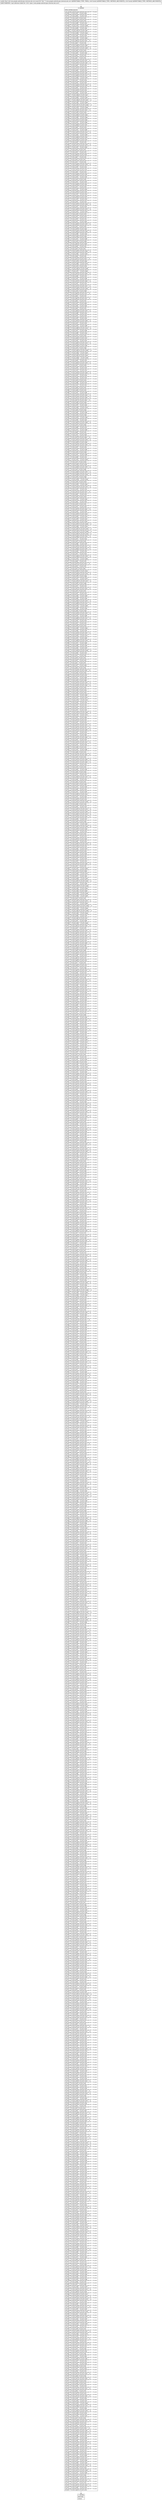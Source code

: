 digraph "CFG forcom.google.android.gms.internal.ads.zzcv.zza([B[B)V" {
Node_0 [shape=record,label="{0\:\ 0x0000|MTH_ENTER_BLOCK\l|com.google.android.gms.internal.ads.zzcl r0 = r3.zzvc\lr0.zzpu = r3.zzvc.zztj ^ r3.zzvc.zzpu\lcom.google.android.gms.internal.ads.zzcl r0 = r3.zzvc\lr0.zzry = r3.zzvc.zzpu ^ r3.zzvc.zzry\lcom.google.android.gms.internal.ads.zzcl r0 = r3.zzvc\lr0.zzry = r3.zzvc.zznz \| r3.zzvc.zzry\lcom.google.android.gms.internal.ads.zzcl r0 = r3.zzvc\lr0.zzsx = r3.zzvc.zzox \| r3.zzvc.zzsx\lcom.google.android.gms.internal.ads.zzcl r0 = r3.zzvc\lr0.zzsx = r3.zzvc.zzqh ^ r3.zzvc.zzsx\lcom.google.android.gms.internal.ads.zzcl r0 = r3.zzvc\lr0.zzqm = r3.zzvc.zzsx ^ r3.zzvc.zzqm\lcom.google.android.gms.internal.ads.zzcl r0 = r3.zzvc\lr0.zzpi = r3.zzvc.zzqm ^ r3.zzvc.zzpi\lcom.google.android.gms.internal.ads.zzcl r0 = r3.zzvc\lr0.zzqm = r3.zzvc.zzno & r3.zzvc.zzpi\lcom.google.android.gms.internal.ads.zzcl r0 = r3.zzvc\lr0.zzsx = r3.zzvc.zzqm ^ r3.zzvc.zzpq\lcom.google.android.gms.internal.ads.zzcl r0 = r3.zzvc\lr0.zzqh = r3.zzvc.zzpi ^ r3.zzvc.zzno\lcom.google.android.gms.internal.ads.zzcl r0 = r3.zzvc\lr0.zzpu = r3.zzvc.zzqh ^ r3.zzvc.zzpq\lcom.google.android.gms.internal.ads.zzcl r0 = r3.zzvc\lr0.zztj = r3.zzvc.zzqh & (r3.zzvc.zzos ^ \-1)\lcom.google.android.gms.internal.ads.zzcl r0 = r3.zzvc\lr0.zztj = r3.zzvc.zzpu ^ r3.zzvc.zztj\lcom.google.android.gms.internal.ads.zzcl r0 = r3.zzvc\lr0.zzqb = r3.zzvc.zzpq & r3.zzvc.zzqh\lcom.google.android.gms.internal.ads.zzcl r0 = r3.zzvc\lr0.zzqb = r3.zzvc.zzos & (r3.zzvc.zzqb ^ \-1)\lcom.google.android.gms.internal.ads.zzcl r0 = r3.zzvc\lr0.zzpv = r3.zzvc.zzpi \| r3.zzvc.zzno\lcom.google.android.gms.internal.ads.zzcl r0 = r3.zzvc\lr0.zzqc = r3.zzvc.zzpv ^ r3.zzvc.zzqc\lcom.google.android.gms.internal.ads.zzcl r0 = r3.zzvc\lr0.zzsl = r3.zzvc.zzqc ^ r3.zzvc.zzsl\lcom.google.android.gms.internal.ads.zzcl r0 = r3.zzvc\lr0.zzrj = r3.zzvc.zzpi ^ r3.zzvc.zzrj\lcom.google.android.gms.internal.ads.zzcl r0 = r3.zzvc\lr0.zzqc = r3.zzvc.zzos & (r3.zzvc.zzrj ^ \-1)\lcom.google.android.gms.internal.ads.zzcl r0 = r3.zzvc\lr0.zzpv = r3.zzvc.zzno & (r3.zzvc.zzpi ^ \-1)\lcom.google.android.gms.internal.ads.zzcl r0 = r3.zzvc\lr0.zztn = r3.zzvc.zzpv ^ r3.zzvc.zztn\lcom.google.android.gms.internal.ads.zzcl r0 = r3.zzvc\lr0.zzsn = r3.zzvc.zztn & r3.zzvc.zzos\lcom.google.android.gms.internal.ads.zzcl r0 = r3.zzvc\lr0.zzsn = r3.zzvc.zzpu ^ r3.zzvc.zzsn\lcom.google.android.gms.internal.ads.zzcl r0 = r3.zzvc\lr0.zzrc = r3.zzvc.zzno & (r3.zzvc.zzpv ^ \-1)\lcom.google.android.gms.internal.ads.zzcl r0 = r3.zzvc\lr0.zzsk = r3.zzvc.zzpq & (r3.zzvc.zzrc ^ \-1)\lcom.google.android.gms.internal.ads.zzcl r0 = r3.zzvc\lr0.zzsk = r3.zzvc.zzqm ^ r3.zzvc.zzsk\lcom.google.android.gms.internal.ads.zzcl r0 = r3.zzvc\lr0.zzrq = r3.zzvc.zzrc ^ r3.zzvc.zzrq\lcom.google.android.gms.internal.ads.zzcl r0 = r3.zzvc\lr0.zzrk = r3.zzvc.zzrq ^ r3.zzvc.zzrk\lcom.google.android.gms.internal.ads.zzcl r0 = r3.zzvc\lr0.zzrq = r3.zzvc.zzpq & (r3.zzvc.zzpv ^ \-1)\lcom.google.android.gms.internal.ads.zzcl r0 = r3.zzvc\lr0.zzrq = r3.zzvc.zzpv ^ r3.zzvc.zzrq\lcom.google.android.gms.internal.ads.zzcl r0 = r3.zzvc\lr0.zzrq = r3.zzvc.zzrq & r3.zzvc.zzos\lcom.google.android.gms.internal.ads.zzcl r0 = r3.zzvc\lr0.zzrq = r3.zzvc.zzpu ^ r3.zzvc.zzrq\lcom.google.android.gms.internal.ads.zzcl r0 = r3.zzvc\lr0.zzqm = r3.zzvc.zzpq & r3.zzvc.zzpv\lcom.google.android.gms.internal.ads.zzcl r0 = r3.zzvc\lr0.zzqc = r3.zzvc.zzqm ^ r3.zzvc.zzqc\lcom.google.android.gms.internal.ads.zzcl r0 = r3.zzvc\lr0.zzqm = r3.zzvc.zzpq & (r3.zzvc.zzpv ^ \-1)\lcom.google.android.gms.internal.ads.zzcl r0 = r3.zzvc\lr0.zzqm = r3.zzvc.zzpi ^ r3.zzvc.zzqm\lcom.google.android.gms.internal.ads.zzcl r0 = r3.zzvc\lr0.zzqm = r3.zzvc.zzos & (r3.zzvc.zzqm ^ \-1)\lcom.google.android.gms.internal.ads.zzcl r0 = r3.zzvc\lr0.zzqm = r3.zzvc.zzsk ^ r3.zzvc.zzqm\lcom.google.android.gms.internal.ads.zzcl r0 = r3.zzvc\lr0.zzsk = r3.zzvc.zzpi & (r3.zzvc.zzno ^ \-1)\lcom.google.android.gms.internal.ads.zzcl r0 = r3.zzvc\lr0.zzqq = r3.zzvc.zzsk \| r3.zzvc.zzno\lcom.google.android.gms.internal.ads.zzcl r0 = r3.zzvc\lr0.zzqq = r3.zzvc.zzpq & r3.zzvc.zzqq\lcom.google.android.gms.internal.ads.zzcl r0 = r3.zzvc\lr0.zzqq = r3.zzvc.zzqh ^ r3.zzvc.zzqq\lcom.google.android.gms.internal.ads.zzcl r0 = r3.zzvc\lr0.zzqq = r3.zzvc.zzos & r3.zzvc.zzqq\lcom.google.android.gms.internal.ads.zzcl r0 = r3.zzvc\lr0.zzqq = r3.zzvc.zzsx ^ r3.zzvc.zzqq\lcom.google.android.gms.internal.ads.zzcl r0 = r3.zzvc\lr0.zzsx = r3.zzvc.zzpq & r3.zzvc.zzsk\lcom.google.android.gms.internal.ads.zzcl r0 = r3.zzvc\lr0.zzsx = r3.zzvc.zzpi ^ r3.zzvc.zzsx\lcom.google.android.gms.internal.ads.zzcl r0 = r3.zzvc\lr0.zzqb = r3.zzvc.zzsx ^ r3.zzvc.zzqb\lcom.google.android.gms.internal.ads.zzcl r0 = r3.zzvc\lr0.zzqh = r3.zzvc.zzos & (r3.zzvc.zzsx ^ \-1)\lcom.google.android.gms.internal.ads.zzcl r0 = r3.zzvc\lr0.zzqh = r3.zzvc.zzpu ^ r3.zzvc.zzqh\lcom.google.android.gms.internal.ads.zzcl r0 = r3.zzvc\lr0.zzpu = r3.zzvc.zzpq & r3.zzvc.zzsk\lcom.google.android.gms.internal.ads.zzcl r0 = r3.zzvc\lr0.zzpu = r3.zzvc.zzpu & r3.zzvc.zzos\lcom.google.android.gms.internal.ads.zzcl r0 = r3.zzvc\lr0.zztv = r3.zzvc.zzsk ^ r3.zzvc.zztv\lcom.google.android.gms.internal.ads.zzcl r0 = r3.zzvc\lr0.zzqw = r3.zzvc.zztv & (r3.zzvc.zzos ^ \-1)\lcom.google.android.gms.internal.ads.zzcl r0 = r3.zzvc\lr0.zzqw = r3.zzvc.zzrj ^ r3.zzvc.zzqw\lcom.google.android.gms.internal.ads.zzcl r0 = r3.zzvc\lr0.zztv = r3.zzvc.zzos \| r3.zzvc.zztv\lcom.google.android.gms.internal.ads.zzcl r0 = r3.zzvc\lr0.zztv = r3.zzvc.zztn ^ r3.zzvc.zztv\lcom.google.android.gms.internal.ads.zzcl r0 = r3.zzvc\lr0.zzrj = r3.zzvc.zzpq & r3.zzvc.zzsk\lcom.google.android.gms.internal.ads.zzcl r0 = r3.zzvc\lr0.zzrj = r3.zzvc.zzpv ^ r3.zzvc.zzrj\lcom.google.android.gms.internal.ads.zzcl r0 = r3.zzvc\lr0.zzrj = r3.zzvc.zzos \| r3.zzvc.zzrj\lcom.google.android.gms.internal.ads.zzcl r0 = r3.zzvc\lr0.zzrj = r3.zzvc.zzsx ^ r3.zzvc.zzrj\lcom.google.android.gms.internal.ads.zzcl r0 = r3.zzvc\lr0.zzsx = r3.zzvc.zzpq & (r3.zzvc.zzsk ^ \-1)\lcom.google.android.gms.internal.ads.zzcl r0 = r3.zzvc\lr0.zzsx = r3.zzvc.zzsk ^ r3.zzvc.zzsx\lcom.google.android.gms.internal.ads.zzcl r0 = r3.zzvc\lr0.zzsx = r3.zzvc.zzos & r3.zzvc.zzsx\lcom.google.android.gms.internal.ads.zzcl r0 = r3.zzvc\lr0.zzsx = r3.zzvc.zzpi ^ r3.zzvc.zzsx\lcom.google.android.gms.internal.ads.zzcl r0 = r3.zzvc\lr0.zzsk = r3.zzvc.zzpq & r3.zzvc.zzsk\lcom.google.android.gms.internal.ads.zzcl r0 = r3.zzvc\lr0.zzsk = r3.zzvc.zzno ^ r3.zzvc.zzsk\lcom.google.android.gms.internal.ads.zzcl r0 = r3.zzvc\lr0.zzsk = r3.zzvc.zzos \| r3.zzvc.zzsk\lcom.google.android.gms.internal.ads.zzcl r0 = r3.zzvc\lr0.zzsk = r3.zzvc.zztn ^ r3.zzvc.zzsk\lcom.google.android.gms.internal.ads.zzcl r0 = r3.zzvc\lr0.zztn = r3.zzvc.zzpq & r3.zzvc.zzpi\lcom.google.android.gms.internal.ads.zzcl r0 = r3.zzvc\lr0.zztn = r3.zzvc.zzrc ^ r3.zzvc.zztn\lcom.google.android.gms.internal.ads.zzcl r0 = r3.zzvc\lr0.zzpu = r3.zzvc.zztn ^ r3.zzvc.zzpu\lcom.google.android.gms.internal.ads.zzcl r0 = r3.zzvc\lr0.zztn = r3.zzvc.zzoh & r3.zzvc.zzox\lcom.google.android.gms.internal.ads.zzcl r0 = r3.zzvc\lr0.zztw = r3.zzvc.zztn ^ r3.zzvc.zztw\lcom.google.android.gms.internal.ads.zzcl r0 = r3.zzvc\lr0.zztw = r3.zzvc.zzpt & r3.zzvc.zztw\lcom.google.android.gms.internal.ads.zzcl r0 = r3.zzvc\lr0.zztw = r3.zzvc.zzrd ^ r3.zzvc.zztw\lcom.google.android.gms.internal.ads.zzcl r0 = r3.zzvc\lr0.zzsr = r3.zzvc.zztw ^ r3.zzvc.zzsr\lcom.google.android.gms.internal.ads.zzcl r0 = r3.zzvc\lr0.zztw = r3.zzvc.zztn & (r3.zzvc.zzop ^ \-1)\lcom.google.android.gms.internal.ads.zzcl r0 = r3.zzvc\lr0.zztw = r3.zzvc.zzrr ^ r3.zzvc.zztw\lcom.google.android.gms.internal.ads.zzcl r0 = r3.zzvc\lr0.zztw = r3.zzvc.zzpt & (r3.zzvc.zztw ^ \-1)\lcom.google.android.gms.internal.ads.zzcl r0 = r3.zzvc\lr0.zztw = r3.zzvc.zzrw ^ r3.zzvc.zztw\lcom.google.android.gms.internal.ads.zzcl r0 = r3.zzvc\lr0.zztw = r3.zzvc.zznr \| r3.zzvc.zztw\lcom.google.android.gms.internal.ads.zzcl r0 = r3.zzvc\lr0.zztw = r3.zzvc.zzti ^ r3.zzvc.zztw\lcom.google.android.gms.internal.ads.zzcl r0 = r3.zzvc\lr0.zzts = r3.zzvc.zztw ^ r3.zzvc.zzts\lcom.google.android.gms.internal.ads.zzcl r0 = r3.zzvc\lr0.zzpa = r3.zzvc.zzts ^ r3.zzvc.zzpa\lcom.google.android.gms.internal.ads.zzcl r0 = r3.zzvc\lr0.zzrk = r3.zzvc.zzpa & (r3.zzvc.zzrk ^ \-1)\lcom.google.android.gms.internal.ads.zzcl r0 = r3.zzvc\lr0.zzrk = r3.zzvc.zzrj ^ r3.zzvc.zzrk\lcom.google.android.gms.internal.ads.zzcl r0 = r3.zzvc\lr0.zzrk = r3.zzvc.zzrk & r3.zzvc.zzpy\lcom.google.android.gms.internal.ads.zzcl r0 = r3.zzvc\lr0.zzqc = r3.zzvc.zzpa & (r3.zzvc.zzqc ^ \-1)\lcom.google.android.gms.internal.ads.zzcl r0 = r3.zzvc\lr0.zzqc = r3.zzvc.zzqb ^ r3.zzvc.zzqc\lcom.google.android.gms.internal.ads.zzcl r0 = r3.zzvc\lr0.zzqb = r3.zzvc.zznp \| r3.zzvc.zzpa\lcom.google.android.gms.internal.ads.zzcl r0 = r3.zzvc\lr0.zzqb = r3.zzvc.zzsc ^ r3.zzvc.zzqb\lcom.google.android.gms.internal.ads.zzcl r0 = r3.zzvc\lr0.zzqb = r3.zzvc.zzoc \| r3.zzvc.zzqb\lcom.google.android.gms.internal.ads.zzcl r0 = r3.zzvc\lr0.zzrj = r3.zzvc.zzpa & r3.zzvc.zzpw\lcom.google.android.gms.internal.ads.zzcl r0 = r3.zzvc\lr0.zzrj = r3.zzvc.zznp ^ r3.zzvc.zzrj\lcom.google.android.gms.internal.ads.zzcl r0 = r3.zzvc\lr0.zzrj = r3.zzvc.zzoc \| r3.zzvc.zzrj\lcom.google.android.gms.internal.ads.zzcl r0 = r3.zzvc\lr0.zznp = r3.zzvc.zztd & (r3.zzvc.zzpa ^ \-1)\lcom.google.android.gms.internal.ads.zzcl r0 = r3.zzvc\lr0.zznp = r3.zzvc.zzqn ^ r3.zzvc.zznp\lcom.google.android.gms.internal.ads.zzcl r0 = r3.zzvc\lr0.zzrj = r3.zzvc.zznp ^ r3.zzvc.zzrj\lcom.google.android.gms.internal.ads.zzcl r0 = r3.zzvc\lr0.zzrj = r3.zzvc.zzrj & (r3.zzvc.zznu ^ \-1)\lcom.google.android.gms.internal.ads.zzcl r0 = r3.zzvc\lr0.zzrm = r3.zzvc.zzrm \| r3.zzvc.zzpa\lcom.google.android.gms.internal.ads.zzcl r0 = r3.zzvc\lr0.zzrm = r3.zzvc.zzpk ^ r3.zzvc.zzrm\lcom.google.android.gms.internal.ads.zzcl r0 = r3.zzvc\lr0.zzrm = r3.zzvc.zzoc \| r3.zzvc.zzrm\lcom.google.android.gms.internal.ads.zzcl r0 = r3.zzvc\lr0.zzqm = r3.zzvc.zzpa & r3.zzvc.zzqm\lcom.google.android.gms.internal.ads.zzcl r0 = r3.zzvc\lr0.zzqm = r3.zzvc.zztv ^ r3.zzvc.zzqm\lcom.google.android.gms.internal.ads.zzcl r0 = r3.zzvc\lr0.zzre = r3.zzvc.zzre & (r3.zzvc.zzpa ^ \-1)\lcom.google.android.gms.internal.ads.zzcl r0 = r3.zzvc\lr0.zzre = r3.zzvc.zzqn ^ r3.zzvc.zzre\lcom.google.android.gms.internal.ads.zzcl r0 = r3.zzvc\lr0.zzqk = r3.zzvc.zzre ^ r3.zzvc.zzqk\lcom.google.android.gms.internal.ads.zzcl r0 = r3.zzvc\lr0.zzsa = r3.zzvc.zzsa & (r3.zzvc.zzpa ^ \-1)\lcom.google.android.gms.internal.ads.zzcl r0 = r3.zzvc\lr0.zzsa = r3.zzvc.zzos ^ r3.zzvc.zzsa\lcom.google.android.gms.internal.ads.zzcl r0 = r3.zzvc\lr0.zzsa = r3.zzvc.zzsa & (r3.zzvc.zzoc ^ \-1)\lcom.google.android.gms.internal.ads.zzcl r0 = r3.zzvc\lr0.zzqd = r3.zzvc.zzqd & (r3.zzvc.zzpa ^ \-1)\lcom.google.android.gms.internal.ads.zzcl r0 = r3.zzvc\lr0.zzqd = r3.zzvc.zzoc \| r3.zzvc.zzqd\lcom.google.android.gms.internal.ads.zzcl r0 = r3.zzvc\lr0.zzsl = r3.zzvc.zzpa & (r3.zzvc.zzsl ^ \-1)\lcom.google.android.gms.internal.ads.zzcl r0 = r3.zzvc\lr0.zzsl = r3.zzvc.zzpu ^ r3.zzvc.zzsl\lcom.google.android.gms.internal.ads.zzcl r0 = r3.zzvc\lr0.zzsl = r3.zzvc.zzpy & (r3.zzvc.zzsl ^ \-1)\lcom.google.android.gms.internal.ads.zzcl r0 = r3.zzvc\lr0.zzsl = r3.zzvc.zzqc ^ r3.zzvc.zzsl\lcom.google.android.gms.internal.ads.zzcl r0 = r3.zzvc\lr0.zzpx = r3.zzvc.zzsl ^ r3.zzvc.zzpx\lcom.google.android.gms.internal.ads.zzcl r0 = r3.zzvc\lr0.zzqr = r3.zzvc.zzqr ^ r3.zzvc.zzpa\lcom.google.android.gms.internal.ads.zzcl r0 = r3.zzvc\lr0.zztc = r3.zzvc.zzqr ^ r3.zzvc.zztc\lcom.google.android.gms.internal.ads.zzcl r0 = r3.zzvc\lr0.zzsx = r3.zzvc.zzpa & (r3.zzvc.zzsx ^ \-1)\lcom.google.android.gms.internal.ads.zzcl r0 = r3.zzvc\lr0.zzsx = r3.zzvc.zzqh ^ r3.zzvc.zzsx\lcom.google.android.gms.internal.ads.zzcl r0 = r3.zzvc\lr0.zzrk = r3.zzvc.zzsx ^ r3.zzvc.zzrk\lcom.google.android.gms.internal.ads.zzcl r0 = r3.zzvc\lr0.zznx = r3.zzvc.zzrk ^ r3.zzvc.zznx\lcom.google.android.gms.internal.ads.zzcl r0 = r3.zzvc\lr0.zzsd = r3.zzvc.zzsd & (r3.zzvc.zzpa ^ \-1)\lcom.google.android.gms.internal.ads.zzcl r0 = r3.zzvc\lr0.zzsd = r3.zzvc.zzsc ^ r3.zzvc.zzsd\lcom.google.android.gms.internal.ads.zzcl r0 = r3.zzvc\lr0.zzqb = r3.zzvc.zzsd ^ r3.zzvc.zzqb\lcom.google.android.gms.internal.ads.zzcl r0 = r3.zzvc\lr0.zzqb = r3.zzvc.zzqb & (r3.zzvc.zznu ^ \-1)\lcom.google.android.gms.internal.ads.zzcl r0 = r3.zzvc\lr0.zzqb = r3.zzvc.zztc ^ r3.zzvc.zzqb\lcom.google.android.gms.internal.ads.zzcl r0 = r3.zzvc\lr0.zzrg = r3.zzvc.zzqb ^ r3.zzvc.zzrg\lcom.google.android.gms.internal.ads.zzcl r0 = r3.zzvc\lr0.zzqb = r3.zzvc.zzss \| r3.zzvc.zzrg\lcom.google.android.gms.internal.ads.zzcl r0 = r3.zzvc\lr0.zzsn = r3.zzvc.zzpa & r3.zzvc.zzsn\lcom.google.android.gms.internal.ads.zzcl r0 = r3.zzvc\lr0.zzsn = r3.zzvc.zzrq ^ r3.zzvc.zzsn\lcom.google.android.gms.internal.ads.zzcl r0 = r3.zzvc\lr0.zzsn = r3.zzvc.zzpy & (r3.zzvc.zzsn ^ \-1)\lcom.google.android.gms.internal.ads.zzcl r0 = r3.zzvc\lr0.zzqe = r3.zzvc.zzpa & r3.zzvc.zzqe\lcom.google.android.gms.internal.ads.zzcl r0 = r3.zzvc\lr0.zzqe = r3.zzvc.zzoc \| r3.zzvc.zzqe\lcom.google.android.gms.internal.ads.zzcl r0 = r3.zzvc\lr0.zzqw = r3.zzvc.zzpa & (r3.zzvc.zzqw ^ \-1)\lcom.google.android.gms.internal.ads.zzcl r0 = r3.zzvc\lr0.zzqw = r3.zzvc.zzqq ^ r3.zzvc.zzqw\lcom.google.android.gms.internal.ads.zzcl r0 = r3.zzvc\lr0.zzqw = r3.zzvc.zzpy & r3.zzvc.zzqw\lcom.google.android.gms.internal.ads.zzcl r0 = r3.zzvc\lr0.zzqw = r3.zzvc.zzqm ^ r3.zzvc.zzqw\lcom.google.android.gms.internal.ads.zzcl r0 = r3.zzvc\lr0.zzsf = r3.zzvc.zzqw ^ r3.zzvc.zzsf\lcom.google.android.gms.internal.ads.zzcl r0 = r3.zzvc\lr0.zzsk = r3.zzvc.zzpa & (r3.zzvc.zzsk ^ \-1)\lcom.google.android.gms.internal.ads.zzcl r0 = r3.zzvc\lr0.zzsk = r3.zzvc.zztj ^ r3.zzvc.zzsk\lcom.google.android.gms.internal.ads.zzcl r0 = r3.zzvc\lr0.zzsn = r3.zzvc.zzsk ^ r3.zzvc.zzsn\lcom.google.android.gms.internal.ads.zzcl r0 = r3.zzvc\lr0.zzsn = r3.zzvc.zzsn ^ r3.zzvc.zznz\lcom.google.android.gms.internal.ads.zzcl r0 = r3.zzvc\lr0.zzsq = r3.zzvc.zzsq & (r3.zzvc.zzpa ^ \-1)\lcom.google.android.gms.internal.ads.zzcl r0 = r3.zzvc\lr0.zzsq = r3.zzvc.zzos ^ r3.zzvc.zzsq\lcom.google.android.gms.internal.ads.zzcl r0 = r3.zzvc\lr0.zzsa = r3.zzvc.zzsq ^ r3.zzvc.zzsa\lcom.google.android.gms.internal.ads.zzcl r0 = r3.zzvc\lr0.zzsa = r3.zzvc.zznu \| r3.zzvc.zzsa\lcom.google.android.gms.internal.ads.zzcl r0 = r3.zzvc\lr0.zzsa = r3.zzvc.zzqk ^ r3.zzvc.zzsa\lcom.google.android.gms.internal.ads.zzcl r0 = r3.zzvc\lr0.zzor = r3.zzvc.zzsa ^ r3.zzvc.zzor\lcom.google.android.gms.internal.ads.zzcl r0 = r3.zzvc\lr0.zzsa = r3.zzvc.zzpx \| r3.zzvc.zzor\lcom.google.android.gms.internal.ads.zzcl r0 = r3.zzvc\lr0.zzqk = r3.zzvc.zzpx \| r3.zzvc.zzor\lcom.google.android.gms.internal.ads.zzcl r0 = r3.zzvc\lr0.zzqk = r3.zzvc.zzor ^ r3.zzvc.zzqk\lcom.google.android.gms.internal.ads.zzcl r0 = r3.zzvc\lr0.zzsq = r3.zzvc.zzor & (r3.zzvc.zzpx ^ \-1)\lcom.google.android.gms.internal.ads.zzcl r0 = r3.zzvc\lr0.zzsk = r3.zzvc.zzor & (r3.zzvc.zzpx ^ \-1)\lcom.google.android.gms.internal.ads.zzcl r0 = r3.zzvc\lr0.zztj = r3.zzvc.zzor & (r3.zzvc.zzpx ^ \-1)\lcom.google.android.gms.internal.ads.zzcl r0 = r3.zzvc\lr0.zzqo = r3.zzvc.zzqo \| r3.zzvc.zzpa\lcom.google.android.gms.internal.ads.zzcl r0 = r3.zzvc\lr0.zzqo = r3.zzvc.zztd ^ r3.zzvc.zzqo\lcom.google.android.gms.internal.ads.zzcl r0 = r3.zzvc\lr0.zzrm = r3.zzvc.zzqo ^ r3.zzvc.zzrm\lcom.google.android.gms.internal.ads.zzcl r0 = r3.zzvc\lr0.zzps = r3.zzvc.zzps \| r3.zzvc.zzpa\lcom.google.android.gms.internal.ads.zzcl r0 = r3.zzvc\lr0.zzqe = r3.zzvc.zzps ^ r3.zzvc.zzqe\lcom.google.android.gms.internal.ads.zzcl r0 = r3.zzvc\lr0.zzqe = r3.zzvc.zznu \| r3.zzvc.zzqe\lcom.google.android.gms.internal.ads.zzcl r0 = r3.zzvc\lr0.zzqe = r3.zzvc.zzrm ^ r3.zzvc.zzqe\lcom.google.android.gms.internal.ads.zzcl r0 = r3.zzvc\lr0.zzpr = r3.zzvc.zzqe ^ r3.zzvc.zzpr\lcom.google.android.gms.internal.ads.zzcl r0 = r3.zzvc\lr0.zzqe = r3.zzvc.zzpr & (r3.zzvc.zzpb ^ \-1)\lcom.google.android.gms.internal.ads.zzcl r0 = r3.zzvc\lr0.zzru = r3.zzvc.zzru \| r3.zzvc.zzpa\lcom.google.android.gms.internal.ads.zzcl r0 = r3.zzvc\lr0.zzru = r3.zzvc.zzpk ^ r3.zzvc.zzru\lcom.google.android.gms.internal.ads.zzcl r0 = r3.zzvc\lr0.zzqd = r3.zzvc.zzru ^ r3.zzvc.zzqd\lcom.google.android.gms.internal.ads.zzcl r0 = r3.zzvc\lr0.zzrj = r3.zzvc.zzqd ^ r3.zzvc.zzrj\lcom.google.android.gms.internal.ads.zzcl r0 = r3.zzvc\lr0.zzpn = r3.zzvc.zzrj ^ r3.zzvc.zzpn\lcom.google.android.gms.internal.ads.zzcl r0 = r3.zzvc\lr0.zzrj = r3.zzvc.zzsf & (r3.zzvc.zzpn ^ \-1)\lcom.google.android.gms.internal.ads.zzcl r0 = r3.zzvc\lr0.zzqd = r3.zzvc.zztn & (r3.zzvc.zzop ^ \-1)\lcom.google.android.gms.internal.ads.zzcl r0 = r3.zzvc\lr0.zzqd = r3.zzvc.zzpt & r3.zzvc.zzqd\lcom.google.android.gms.internal.ads.zzcl r0 = r3.zzvc\lr0.zztn = r3.zzvc.zztn & (r3.zzvc.zzop ^ \-1)\lcom.google.android.gms.internal.ads.zzcl r0 = r3.zzvc\lr0.zztn = r3.zzvc.zzrh ^ r3.zzvc.zztn\lcom.google.android.gms.internal.ads.zzcl r0 = r3.zzvc\lr0.zzqd = r3.zzvc.zztn ^ r3.zzvc.zzqd\lcom.google.android.gms.internal.ads.zzcl r0 = r3.zzvc\lr0.zzqd = r3.zzvc.zznr \| r3.zzvc.zzqd\lcom.google.android.gms.internal.ads.zzcl r0 = r3.zzvc\lr0.zzqd = r3.zzvc.zztu ^ r3.zzvc.zzqd\lcom.google.android.gms.internal.ads.zzcl r0 = r3.zzvc\lr0.zzry = r3.zzvc.zzqd ^ r3.zzvc.zzry\lcom.google.android.gms.internal.ads.zzcl r0 = r3.zzvc\lr0.zzom = r3.zzvc.zzry ^ r3.zzvc.zzom\lcom.google.android.gms.internal.ads.zzcl r0 = r3.zzvc\lr0.zzry = r3.zzvc.zzst \| r3.zzvc.zzom\lcom.google.android.gms.internal.ads.zzcl r0 = r3.zzvc\lr0.zzqd = r3.zzvc.zznq \| r3.zzvc.zzom\lcom.google.android.gms.internal.ads.zzcl r0 = r3.zzvc\lr0.zztu = r3.zzvc.zzqd & (r3.zzvc.zzth ^ \-1)\lcom.google.android.gms.internal.ads.zzcl r0 = r3.zzvc\lr0.zztn = r3.zzvc.zzst \| r3.zzvc.zzqd\lcom.google.android.gms.internal.ads.zzcl r0 = r3.zzvc\lr0.zzrh = r3.zzvc.zzqd & (r3.zzvc.zzth ^ \-1)\lcom.google.android.gms.internal.ads.zzcl r0 = r3.zzvc\lr0.zzru = r3.zzvc.zzqd & (r3.zzvc.zznq ^ \-1)\lcom.google.android.gms.internal.ads.zzcl r0 = r3.zzvc\lr0.zzpk = r3.zzvc.zzth \| r3.zzvc.zzqd\lcom.google.android.gms.internal.ads.zzcl r0 = r3.zzvc\lr0.zzrm = r3.zzvc.zzom ^ r3.zzvc.zznq\lcom.google.android.gms.internal.ads.zzcl r0 = r3.zzvc\lr0.zzps = r3.zzvc.zzth \| r3.zzvc.zzrm\lcom.google.android.gms.internal.ads.zzcl r0 = r3.zzvc\lr0.zzps = r3.zzvc.zzom ^ r3.zzvc.zzps\lcom.google.android.gms.internal.ads.zzcl r0 = r3.zzvc\lr0.zzqo = r3.zzvc.zzrm & (r3.zzvc.zzst ^ \-1)\lcom.google.android.gms.internal.ads.zzcl r0 = r3.zzvc\lr0.zzrx = r3.zzvc.zzrm ^ r3.zzvc.zzrx\lcom.google.android.gms.internal.ads.zzcl r0 = r3.zzvc\lr0.zzrx = r3.zzvc.zzrx & (r3.zzvc.zzst ^ \-1)\lcom.google.android.gms.internal.ads.zzcl r0 = r3.zzvc\lr0.zzrx = r3.zzvc.zzps ^ r3.zzvc.zzrx\lcom.google.android.gms.internal.ads.zzcl r0 = r3.zzvc\lr0.zzps = r3.zzvc.zzth \| r3.zzvc.zzrm\lcom.google.android.gms.internal.ads.zzcl r0 = r3.zzvc\lr0.zzps = r3.zzvc.zzrm ^ r3.zzvc.zzps\lcom.google.android.gms.internal.ads.zzcl r0 = r3.zzvc\lr0.zztn = r3.zzvc.zzps ^ r3.zzvc.zztn\lcom.google.android.gms.internal.ads.zzcl r0 = r3.zzvc\lr0.zztn = r3.zzvc.zzou \| r3.zzvc.zztn\lcom.google.android.gms.internal.ads.zzcl r0 = r3.zzvc\lr0.zztn = r3.zzvc.zzrx ^ r3.zzvc.zztn\lcom.google.android.gms.internal.ads.zzcl r0 = r3.zzvc\lr0.zztn = r3.zzvc.zztn & (r3.zzvc.zzpc ^ \-1)\lcom.google.android.gms.internal.ads.zzcl r0 = r3.zzvc\lr0.zzrx = r3.zzvc.zzrm ^ r3.zzvc.zzth\lcom.google.android.gms.internal.ads.zzcl r0 = r3.zzvc\lr0.zzps = r3.zzvc.zzoe & r3.zzvc.zzom\lcom.google.android.gms.internal.ads.zzcl r0 = r3.zzvc\lr0.zztd = r3.zzvc.zzom ^ r3.zzvc.zzou\lcom.google.android.gms.internal.ads.zzcl r0 = r3.zzvc\lr0.zzqw = r3.zzvc.zztd ^ r3.zzvc.zzoe\lcom.google.android.gms.internal.ads.zzcl r0 = r3.zzvc\lr0.zzqm = r3.zzvc.zzou \| r3.zzvc.zzom\lcom.google.android.gms.internal.ads.zzcl r0 = r3.zzvc\lr0.zzqq = r3.zzvc.zzoe & (r3.zzvc.zzqm ^ \-1)\lcom.google.android.gms.internal.ads.zzcl r0 = r3.zzvc\lr0.zztm = r3.zzvc.zzqq ^ r3.zzvc.zztm\lcom.google.android.gms.internal.ads.zzcl r0 = r3.zzvc\lr0.zztm = r3.zzvc.zznw & (r3.zzvc.zztm ^ \-1)\lcom.google.android.gms.internal.ads.zzcl r0 = r3.zzvc\lr0.zzqm = r3.zzvc.zzoe & (r3.zzvc.zzqm ^ \-1)\lcom.google.android.gms.internal.ads.zzcl r0 = r3.zzvc\lr0.zzqq = r3.zzvc.zzom & (r3.zzvc.zznq ^ \-1)\lcom.google.android.gms.internal.ads.zzcl r0 = r3.zzvc\lr0.zzrq = r3.zzvc.zzqq & (r3.zzvc.zzth ^ \-1)\lcom.google.android.gms.internal.ads.zzcl r0 = r3.zzvc\lr0.zzrq = r3.zzvc.zzru ^ r3.zzvc.zzrq\lcom.google.android.gms.internal.ads.zzcl r0 = r3.zzvc\lr0.zzrq = r3.zzvc.zzst \| r3.zzvc.zzrq\lcom.google.android.gms.internal.ads.zzcl r0 = r3.zzvc\lr0.zzrh = r3.zzvc.zzqq ^ r3.zzvc.zzrh\lcom.google.android.gms.internal.ads.zzcl r0 = r3.zzvc\lr0.zzrh = r3.zzvc.zzrh & (r3.zzvc.zzst ^ \-1)\lcom.google.android.gms.internal.ads.zzcl r0 = r3.zzvc\lr0.zztc = r3.zzvc.zzqq & (r3.zzvc.zzth ^ \-1)\lcom.google.android.gms.internal.ads.zzcl r0 = r3.zzvc\lr0.zztc = r3.zzvc.zzom ^ r3.zzvc.zztc\lcom.google.android.gms.internal.ads.zzcl r0 = r3.zzvc\lr0.zzrq = r3.zzvc.zztc ^ r3.zzvc.zzrq\lcom.google.android.gms.internal.ads.zzcl r0 = r3.zzvc\lr0.zzqq = r3.zzvc.zzqq & (r3.zzvc.zzth ^ \-1)\lcom.google.android.gms.internal.ads.zzcl r0 = r3.zzvc\lr0.zzqq = r3.zzvc.zzrm ^ r3.zzvc.zzqq\lcom.google.android.gms.internal.ads.zzcl r0 = r3.zzvc\lr0.zzrl = r3.zzvc.zzqq ^ r3.zzvc.zzrl\lcom.google.android.gms.internal.ads.zzcl r0 = r3.zzvc\lr0.zzrl = r3.zzvc.zzrl & (r3.zzvc.zzou ^ \-1)\lcom.google.android.gms.internal.ads.zzcl r0 = r3.zzvc\lr0.zzrl = r3.zzvc.zzrq ^ r3.zzvc.zzrl\lcom.google.android.gms.internal.ads.zzcl r0 = r3.zzvc\lr0.zzrl = r3.zzvc.zzrl \| r3.zzvc.zzpc\lcom.google.android.gms.internal.ads.zzcl r0 = r3.zzvc\lr0.zzrq = r3.zzvc.zzom & r3.zzvc.zznq\lcom.google.android.gms.internal.ads.zzcl r0 = r3.zzvc\lr0.zzqq = r3.zzvc.zznq & (r3.zzvc.zzrq ^ \-1)\lcom.google.android.gms.internal.ads.zzcl r0 = r3.zzvc\lr0.zzrm = r3.zzvc.zzth \| r3.zzvc.zzqq\lcom.google.android.gms.internal.ads.zzcl r0 = r3.zzvc\lr0.zzrm = r3.zzvc.zzru ^ r3.zzvc.zzrm\lcom.google.android.gms.internal.ads.zzcl r0 = r3.zzvc\lr0.zzrm = r3.zzvc.zzrm & (r3.zzvc.zzst ^ \-1)\lcom.google.android.gms.internal.ads.zzcl r0 = r3.zzvc\lr0.zzru = r3.zzvc.zzth \| r3.zzvc.zzqq\lcom.google.android.gms.internal.ads.zzcl r0 = r3.zzvc\lr0.zzry = r3.zzvc.zzru ^ r3.zzvc.zzry\lcom.google.android.gms.internal.ads.zzcl r0 = r3.zzvc\lr0.zzry = r3.zzvc.zzry & (r3.zzvc.zzou ^ \-1)\lcom.google.android.gms.internal.ads.zzcl r0 = r3.zzvc\lr0.zzru = r3.zzvc.zzst \| r3.zzvc.zzru\lcom.google.android.gms.internal.ads.zzcl r0 = r3.zzvc\lr0.zzru = r3.zzvc.zzrx ^ r3.zzvc.zzru\lcom.google.android.gms.internal.ads.zzcl r0 = r3.zzvc\lr0.zzpk = r3.zzvc.zzqq ^ r3.zzvc.zzpk\lcom.google.android.gms.internal.ads.zzcl r0 = r3.zzvc\lr0.zzqo = r3.zzvc.zzpk ^ r3.zzvc.zzqo\lcom.google.android.gms.internal.ads.zzcl r0 = r3.zzvc\lr0.zzqo = r3.zzvc.zzqo & (r3.zzvc.zzou ^ \-1)\lcom.google.android.gms.internal.ads.zzcl r0 = r3.zzvc\lr0.zzpk = r3.zzvc.zzpk & (r3.zzvc.zzst ^ \-1)\lcom.google.android.gms.internal.ads.zzcl r0 = r3.zzvc\lr0.zzpk = r3.zzvc.zzom ^ r3.zzvc.zzpk\lcom.google.android.gms.internal.ads.zzcl r0 = r3.zzvc\lr0.zzqo = r3.zzvc.zzpk ^ r3.zzvc.zzqo\lcom.google.android.gms.internal.ads.zzcl r0 = r3.zzvc\lr0.zzqo = r3.zzvc.zzpc \| r3.zzvc.zzqo\lcom.google.android.gms.internal.ads.zzcl r0 = r3.zzvc\lr0.zzpk = r3.zzvc.zzrq & (r3.zzvc.zzth ^ \-1)\lcom.google.android.gms.internal.ads.zzcl r0 = r3.zzvc\lr0.zzpk = r3.zzvc.zzrq ^ r3.zzvc.zzpk\lcom.google.android.gms.internal.ads.zzcl r0 = r3.zzvc\lr0.zzpk = r3.zzvc.zzpk & (r3.zzvc.zzst ^ \-1)\lcom.google.android.gms.internal.ads.zzcl r0 = r3.zzvc\lr0.zztu = r3.zzvc.zzrq ^ r3.zzvc.zztu\lcom.google.android.gms.internal.ads.zzcl r0 = r3.zzvc\lr0.zztu = r3.zzvc.zztu ^ r3.zzvc.zzst\lcom.google.android.gms.internal.ads.zzcl r0 = r3.zzvc\lr0.zzqq = r3.zzvc.zzth \| r3.zzvc.zzrq\lcom.google.android.gms.internal.ads.zzcl r0 = r3.zzvc\lr0.zzqq = r3.zzvc.zzqd ^ r3.zzvc.zzqq\lcom.google.android.gms.internal.ads.zzcl r0 = r3.zzvc\lr0.zzrh = r3.zzvc.zzqq ^ r3.zzvc.zzrh\lcom.google.android.gms.internal.ads.zzcl r0 = r3.zzvc\lr0.zzrq = r3.zzvc.zzrq & (r3.zzvc.zzth ^ \-1)\lcom.google.android.gms.internal.ads.zzcl r0 = r3.zzvc\lr0.zzrq = r3.zzvc.zzom ^ r3.zzvc.zzrq\lcom.google.android.gms.internal.ads.zzcl r0 = r3.zzvc\lr0.zzpk = r3.zzvc.zzrq ^ r3.zzvc.zzpk\lcom.google.android.gms.internal.ads.zzcl r0 = r3.zzvc\lr0.zzpk = r3.zzvc.zzpk & (r3.zzvc.zzou ^ \-1)\lcom.google.android.gms.internal.ads.zzcl r0 = r3.zzvc\lr0.zzpk = r3.zzvc.zztu ^ r3.zzvc.zzpk\lcom.google.android.gms.internal.ads.zzcl r0 = r3.zzvc\lr0.zzqo = r3.zzvc.zzpk ^ r3.zzvc.zzqo\lcom.google.android.gms.internal.ads.zzcl r0 = r3.zzvc\lr0.zzoh = r3.zzvc.zzqo ^ r3.zzvc.zzoh\lcom.google.android.gms.internal.ads.zzcl r0 = r3.zzvc\lr0.zzqo = r3.zzvc.zznq & (r3.zzvc.zzom ^ \-1)\lcom.google.android.gms.internal.ads.zzcl r0 = r3.zzvc\lr0.zzro = r3.zzvc.zzqo ^ r3.zzvc.zzro\lcom.google.android.gms.internal.ads.zzcl r0 = r3.zzvc\lr0.zzsj = r3.zzvc.zzro ^ r3.zzvc.zzsj\lcom.google.android.gms.internal.ads.zzcl r0 = r3.zzvc\lr0.zzsj = r3.zzvc.zzou \| r3.zzvc.zzsj\lcom.google.android.gms.internal.ads.zzcl r0 = r3.zzvc\lr0.zzsj = r3.zzvc.zzrh ^ r3.zzvc.zzsj\lcom.google.android.gms.internal.ads.zzcl r0 = r3.zzvc\lr0.zzrl = r3.zzvc.zzsj ^ r3.zzvc.zzrl\lcom.google.android.gms.internal.ads.zzcl r0 = r3.zzvc\lr0.zzqz = r3.zzvc.zzrl ^ r3.zzvc.zzqz\lcom.google.android.gms.internal.ads.zzcl r0 = r3.zzvc\lr0.zzrl = r3.zzvc.zzqz \| r3.zzvc.zzrg\lcom.google.android.gms.internal.ads.zzcl r0 = r3.zzvc\lr0.zzsj = r3.zzvc.zzrg & (r3.zzvc.zzqz ^ \-1)\lcom.google.android.gms.internal.ads.zzcl r0 = r3.zzvc\lr0.zzrh = r3.zzvc.zzqz \| r3.zzvc.zzrg\lcom.google.android.gms.internal.ads.zzcl r0 = r3.zzvc\lr0.zzpk = r3.zzvc.zzss & r3.zzvc.zzrh\lcom.google.android.gms.internal.ads.zzcl r0 = r3.zzvc\lr0.zzpk = r3.zzvc.zzsj ^ r3.zzvc.zzpk\lcom.google.android.gms.internal.ads.zzcl r0 = r3.zzvc\lr0.zzpk = r3.zzvc.zznx \| r3.zzvc.zzpk\lcom.google.android.gms.internal.ads.zzcl r0 = r3.zzvc\lr0.zzrh = r3.zzvc.zzrh & (r3.zzvc.zznx ^ \-1)\lcom.google.android.gms.internal.ads.zzcl r0 = r3.zzvc\lr0.zztu = r3.zzvc.zzrg & (r3.zzvc.zzqz ^ \-1)\lcom.google.android.gms.internal.ads.zzcl r0 = r3.zzvc\lr0.zzrq = r3.zzvc.zzqz \| r3.zzvc.zzrg\lcom.google.android.gms.internal.ads.zzcl r0 = r3.zzvc\lr0.zzqq = r3.zzvc.zzqz \| r3.zzvc.zzrg\lcom.google.android.gms.internal.ads.zzcl r0 = r3.zzvc\lr0.zzqd = r3.zzvc.zzqz \| r3.zzvc.zzrg\lcom.google.android.gms.internal.ads.zzcl r0 = r3.zzvc\lr0.zzqd = r3.zzvc.zzrg ^ r3.zzvc.zzqd\lcom.google.android.gms.internal.ads.zzcl r0 = r3.zzvc\lr0.zzrm = r3.zzvc.zzro ^ r3.zzvc.zzrm\lcom.google.android.gms.internal.ads.zzcl r0 = r3.zzvc\lr0.zzrm = r3.zzvc.zzrm ^ r3.zzvc.zzou\lcom.google.android.gms.internal.ads.zzcl r0 = r3.zzvc\lr0.zztn = r3.zzvc.zzrm ^ r3.zzvc.zztn\lcom.google.android.gms.internal.ads.zzcl r0 = r3.zzvc\lr0.zzoz = r3.zzvc.zztn ^ r3.zzvc.zzoz\lcom.google.android.gms.internal.ads.zzcl r0 = r3.zzvc\lr0.zztn = r3.zzvc.zzoz ^ r3.zzvc.zzor\lcom.google.android.gms.internal.ads.zzcl r0 = r3.zzvc\lr0.zzsk = r3.zzvc.zztn ^ r3.zzvc.zzsk\lcom.google.android.gms.internal.ads.zzcl r0 = r3.zzvc\lr0.zzrm = r3.zzvc.zztn & (r3.zzvc.zzpx ^ \-1)\lcom.google.android.gms.internal.ads.zzcl r0 = r3.zzvc\lr0.zzrm = r3.zzvc.zzoz ^ r3.zzvc.zzrm\lcom.google.android.gms.internal.ads.zzcl r0 = r3.zzvc\lr0.zzro = r3.zzvc.zztn ^ r3.zzvc.zzpx\lcom.google.android.gms.internal.ads.zzcl r0 = r3.zzvc\lr0.zzrx = r3.zzvc.zzoz & r3.zzvc.zzor\lcom.google.android.gms.internal.ads.zzcl r0 = r3.zzvc\lr0.zzsa = r3.zzvc.zzrx ^ r3.zzvc.zzsa\lcom.google.android.gms.internal.ads.zzcl r0 = r3.zzvc\lr0.zzrx = r3.zzvc.zzor & (r3.zzvc.zzoz ^ \-1)\lcom.google.android.gms.internal.ads.zzcl r0 = r3.zzvc\lr0.zztc = r3.zzvc.zzor & (r3.zzvc.zzrx ^ \-1)\lcom.google.android.gms.internal.ads.zzcl r0 = r3.zzvc\lr0.zzsd = r3.zzvc.zzrx & (r3.zzvc.zzpx ^ \-1)\lcom.google.android.gms.internal.ads.zzcl r0 = r3.zzvc\lr0.zzsd = r3.zzvc.zzor ^ r3.zzvc.zzsd\lcom.google.android.gms.internal.ads.zzcl r0 = r3.zzvc\lr0.zzsc = r3.zzvc.zzrx ^ r3.zzvc.zzpx\lcom.google.android.gms.internal.ads.zzcl r0 = r3.zzvc\lr0.zzrk = r3.zzvc.zzrx & (r3.zzvc.zzpx ^ \-1)\lcom.google.android.gms.internal.ads.zzcl r0 = r3.zzvc\lr0.zzrk = r3.zzvc.zzoz ^ r3.zzvc.zzrk\lcom.google.android.gms.internal.ads.zzcl r0 = r3.zzvc\lr0.zzsx = r3.zzvc.zzoz & (r3.zzvc.zzor ^ \-1)\lcom.google.android.gms.internal.ads.zzcl r0 = r3.zzvc\lr0.zzsq = r3.zzvc.zzsx ^ r3.zzvc.zzsq\lcom.google.android.gms.internal.ads.zzcl r0 = r3.zzvc\lr0.zzqh = r3.zzvc.zzpx \| r3.zzvc.zzsx\lcom.google.android.gms.internal.ads.zzcl r0 = r3.zzvc\lr0.zzqh = r3.zzvc.zzsx ^ r3.zzvc.zzqh\lcom.google.android.gms.internal.ads.zzcl r0 = r3.zzvc\lr0.zzqr = r3.zzvc.zzpx \| r3.zzvc.zzsx\lcom.google.android.gms.internal.ads.zzcl r0 = r3.zzvc\lr0.zzsl = r3.zzvc.zzsx & (r3.zzvc.zzpx ^ \-1)\lcom.google.android.gms.internal.ads.zzcl r0 = r3.zzvc\lr0.zzsx = r3.zzvc.zzor \| r3.zzvc.zzsx\lcom.google.android.gms.internal.ads.zzcl r0 = r3.zzvc\lr0.zzqc = r3.zzvc.zzsx & (r3.zzvc.zzpx ^ \-1)\lcom.google.android.gms.internal.ads.zzcl r0 = r3.zzvc\lr0.zzsx = r3.zzvc.zzsx & (r3.zzvc.zzpx ^ \-1)\lcom.google.android.gms.internal.ads.zzcl r0 = r3.zzvc\lr0.zzsx = r3.zzvc.zztc ^ r3.zzvc.zzsx\lcom.google.android.gms.internal.ads.zzcl r0 = r3.zzvc\lr0.zzpu = r3.zzvc.zzor \| r3.zzvc.zzoz\lcom.google.android.gms.internal.ads.zzcl r0 = r3.zzvc\lr0.zzqc = r3.zzvc.zzpu ^ r3.zzvc.zzqc\lcom.google.android.gms.internal.ads.zzcl r0 = r3.zzvc\lr0.zzre = r3.zzvc.zzpx \| r3.zzvc.zzpu\lcom.google.android.gms.internal.ads.zzcl r0 = r3.zzvc\lr0.zzre = r3.zzvc.zztn ^ r3.zzvc.zzre\lcom.google.android.gms.internal.ads.zzcl r0 = r3.zzvc\lr0.zzqo = r3.zzvc.zzqo & (r3.zzvc.zzst ^ \-1)\lcom.google.android.gms.internal.ads.zzcl r0 = r3.zzvc\lr0.zzry = r3.zzvc.zzqo ^ r3.zzvc.zzry\lcom.google.android.gms.internal.ads.zzcl r0 = r3.zzvc\lr0.zzry = r3.zzvc.zzpc \| r3.zzvc.zzry\lcom.google.android.gms.internal.ads.zzcl r0 = r3.zzvc\lr0.zzqo = r3.zzvc.zzou \| r3.zzvc.zzqo\lcom.google.android.gms.internal.ads.zzcl r0 = r3.zzvc\lr0.zzqo = r3.zzvc.zzru ^ r3.zzvc.zzqo\lcom.google.android.gms.internal.ads.zzcl r0 = r3.zzvc\lr0.zzry = r3.zzvc.zzqo ^ r3.zzvc.zzry\lcom.google.android.gms.internal.ads.zzcl r0 = r3.zzvc\lr0.zzod = r3.zzvc.zzry ^ r3.zzvc.zzod\lcom.google.android.gms.internal.ads.zzcl r0 = r3.zzvc\lr0.zzry = r3.zzvc.zzom & r3.zzvc.zzou\lcom.google.android.gms.internal.ads.zzcl r0 = r3.zzvc\lr0.zzps = r3.zzvc.zzry ^ r3.zzvc.zzps\lcom.google.android.gms.internal.ads.zzcl r0 = r3.zzvc\lr0.zzry = r3.zzvc.zzoe & r3.zzvc.zzry\lcom.google.android.gms.internal.ads.zzcl r0 = r3.zzvc\lr0.zzqo = r3.zzvc.zzou & (r3.zzvc.zzom ^ \-1)\lcom.google.android.gms.internal.ads.zzcl r0 = r3.zzvc\lr0.zzru = r3.zzvc.zzqo \| r3.zzvc.zzno\lcom.google.android.gms.internal.ads.zzcl r0 = r3.zzvc\lr0.zzru = r3.zzvc.zzps ^ r3.zzvc.zzru\lcom.google.android.gms.internal.ads.zzcl r0 = r3.zzvc\lr0.zzru = r3.zzvc.zznw & (r3.zzvc.zzru ^ \-1)\lcom.google.android.gms.internal.ads.zzcl r0 = r3.zzvc\lr0.zzps = r3.zzvc.zzou & (r3.zzvc.zzqo ^ \-1)\lcom.google.android.gms.internal.ads.zzcl r0 = r3.zzvc\lr0.zzqn = r3.zzvc.zzps & (r3.zzvc.zzno ^ \-1)\lcom.google.android.gms.internal.ads.zzcl r0 = r3.zzvc\lr0.zztv = r3.zzvc.zzoe & (r3.zzvc.zzps ^ \-1)\lcom.google.android.gms.internal.ads.zzcl r0 = r3.zzvc\lr0.zztv = r3.zzvc.zzom ^ r3.zzvc.zztv\lcom.google.android.gms.internal.ads.zzcl r0 = r3.zzvc\lr0.zzps = r3.zzvc.zzno \| r3.zzvc.zzps\lcom.google.android.gms.internal.ads.zzcl r0 = r3.zzvc\lr0.zzps = r3.zzvc.zzom ^ r3.zzvc.zzps\lcom.google.android.gms.internal.ads.zzcl r0 = r3.zzvc\lr0.zzps = r3.zzvc.zznw & (r3.zzvc.zzps ^ \-1)\lcom.google.android.gms.internal.ads.zzcl r0 = r3.zzvc\lr0.zznp = r3.zzvc.zzoe & r3.zzvc.zzqo\lcom.google.android.gms.internal.ads.zzcl r0 = r3.zzvc\lr0.zzrn = r3.zzvc.zzqo ^ r3.zzvc.zzrn\lcom.google.android.gms.internal.ads.zzcl r0 = r3.zzvc\lr0.zzrn = r3.zzvc.zzrn \| r3.zzvc.zzno\lcom.google.android.gms.internal.ads.zzcl r0 = r3.zzvc\lr0.zzrn = r3.zzvc.zztv ^ r3.zzvc.zzrn\lcom.google.android.gms.internal.ads.zzcl r0 = r3.zzvc\lr0.zztv = r3.zzvc.zzoe & r3.zzvc.zzqo\lcom.google.android.gms.internal.ads.zzcl r0 = r3.zzvc\lr0.zzry = r3.zzvc.zzqo ^ r3.zzvc.zzry\lcom.google.android.gms.internal.ads.zzcl r0 = r3.zzvc\lr0.zzts = r3.zzvc.zzom & (r3.zzvc.zzou ^ \-1)\lcom.google.android.gms.internal.ads.zzcl r0 = r3.zzvc\lr0.zztw = r3.zzvc.zzoe & r3.zzvc.zzts\lcom.google.android.gms.internal.ads.zzcl r0 = r3.zzvc\lr0.zztw = r3.zzvc.zzqo ^ r3.zzvc.zztw\lcom.google.android.gms.internal.ads.zzcl r0 = r3.zzvc\lr0.zzqo = r3.zzvc.zztw \| r3.zzvc.zzno\lcom.google.android.gms.internal.ads.zzcl r0 = r3.zzvc\lr0.zzqo = r3.zzvc.zzqf ^ r3.zzvc.zzqo\lcom.google.android.gms.internal.ads.zzcl r0 = r3.zzvc\lr0.zztw = r3.zzvc.zztw \| r3.zzvc.zzno\lcom.google.android.gms.internal.ads.zzcl r0 = r3.zzvc\lr0.zztw = r3.zzvc.zzry ^ r3.zzvc.zztw\lcom.google.android.gms.internal.ads.zzcl r0 = r3.zzvc\lr0.zzru = r3.zzvc.zztw ^ r3.zzvc.zzru\lcom.google.android.gms.internal.ads.zzcl r0 = r3.zzvc\lr0.zzru = r3.zzvc.zzru & (r3.zzvc.zzpy ^ \-1)\lcom.google.android.gms.internal.ads.zzcl r0 = r3.zzvc\lr0.zztv = r3.zzvc.zzts ^ r3.zzvc.zztv\lcom.google.android.gms.internal.ads.zzcl r0 = r3.zzvc\lr0.zzqm = r3.zzvc.zzts ^ r3.zzvc.zzqm\lcom.google.android.gms.internal.ads.zzcl r0 = r3.zzvc\lr0.zztw = r3.zzvc.zzno \| r3.zzvc.zzqm\lcom.google.android.gms.internal.ads.zzcl r0 = r3.zzvc\lr0.zztw = r3.zzvc.zzqw ^ r3.zzvc.zztw\lcom.google.android.gms.internal.ads.zzcl r0 = r3.zzvc\lr0.zzps = r3.zzvc.zztw ^ r3.zzvc.zzps\lcom.google.android.gms.internal.ads.zzcl r0 = r3.zzvc\lr0.zzqn = r3.zzvc.zzqm ^ r3.zzvc.zzqn\lcom.google.android.gms.internal.ads.zzcl r0 = r3.zzvc\lr0.zzqn = r3.zzvc.zznw & (r3.zzvc.zzqn ^ \-1)\lcom.google.android.gms.internal.ads.zzcl r0 = r3.zzvc\lr0.zzqn = r3.zzvc.zzrn ^ r3.zzvc.zzqn\lcom.google.android.gms.internal.ads.zzcl r0 = r3.zzvc\lr0.zzqm = r3.zzvc.zznw & r3.zzvc.zzqm\lcom.google.android.gms.internal.ads.zzcl r0 = r3.zzvc\lr0.zzqm = r3.zzvc.zzqj ^ r3.zzvc.zzqm\lcom.google.android.gms.internal.ads.zzcl r0 = r3.zzvc\lr0.zzqm = r3.zzvc.zzpy \| r3.zzvc.zzqm\lcom.google.android.gms.internal.ads.zzcl r0 = r3.zzvc\lr0.zzqm = r3.zzvc.zzqn ^ r3.zzvc.zzqm\lcom.google.android.gms.internal.ads.zzcl r0 = r3.zzvc\lr0.zzpd = r3.zzvc.zzqm ^ r3.zzvc.zzpd\lcom.google.android.gms.internal.ads.zzcl r0 = r3.zzvc\lr0.zzts = r3.zzvc.zzou \| r3.zzvc.zzts\lcom.google.android.gms.internal.ads.zzcl r0 = r3.zzvc\lr0.zzqm = r3.zzvc.zzts & (r3.zzvc.zzno ^ \-1)\lcom.google.android.gms.internal.ads.zzcl r0 = r3.zzvc\lr0.zzqm = r3.zzvc.zztv ^ r3.zzvc.zzqm\lcom.google.android.gms.internal.ads.zzcl r0 = r3.zzvc\lr0.zzqm = r3.zzvc.zznw & (r3.zzvc.zzqm ^ \-1)\lcom.google.android.gms.internal.ads.zzcl r0 = r3.zzvc\lr0.zzqm = r3.zzvc.zzqo ^ r3.zzvc.zzqm\lcom.google.android.gms.internal.ads.zzcl r0 = r3.zzvc\lr0.zzqm = r3.zzvc.zzpy & (r3.zzvc.zzqm ^ \-1)\lcom.google.android.gms.internal.ads.zzcl r0 = r3.zzvc\lr0.zzqm = r3.zzvc.zzps ^ r3.zzvc.zzqm\lcom.google.android.gms.internal.ads.zzcl r0 = r3.zzvc\lr0.zzot = r3.zzvc.zzqm ^ r3.zzvc.zzot\lcom.google.android.gms.internal.ads.zzcl r0 = r3.zzvc\lr0.zzqm = r3.zzvc.zzpr & r3.zzvc.zzot\lcom.google.android.gms.internal.ads.zzcl r0 = r3.zzvc\lr0.zzqo = r3.zzvc.zzot ^ r3.zzvc.zzpb\lcom.google.android.gms.internal.ads.zzcl r0 = r3.zzvc\lr0.zzqm = r3.zzvc.zzqo ^ r3.zzvc.zzqm\lcom.google.android.gms.internal.ads.zzcl r0 = r3.zzvc\lr0.zztv = r3.zzvc.zzpr & (r3.zzvc.zzqo ^ \-1)\lcom.google.android.gms.internal.ads.zzcl r0 = r3.zzvc\lr0.zztv = r3.zzvc.zzot ^ r3.zzvc.zztv\lcom.google.android.gms.internal.ads.zzcl r0 = r3.zzvc\lr0.zzqn = r3.zzvc.zzpr & (r3.zzvc.zzot ^ \-1)\lcom.google.android.gms.internal.ads.zzcl r0 = r3.zzvc\lr0.zzqj = r3.zzvc.zzpr & (r3.zzvc.zzot ^ \-1)\lcom.google.android.gms.internal.ads.zzcl r0 = r3.zzvc\lr0.zzrn = r3.zzvc.zzot & (r3.zzvc.zzpx ^ \-1)\lcom.google.android.gms.internal.ads.zzcl r0 = r3.zzvc\lr0.zztw = r3.zzvc.zzot & (r3.zzvc.zzrn ^ \-1)\lcom.google.android.gms.internal.ads.zzcl r0 = r3.zzvc\lr0.zzry = r3.zzvc.zzpx & r3.zzvc.zzot\lcom.google.android.gms.internal.ads.zzcl r0 = r3.zzvc\lr0.zzqf = r3.zzvc.zzot & (r3.zzvc.zzpb ^ \-1)\lcom.google.android.gms.internal.ads.zzcl r0 = r3.zzvc\lr0.zzti = r3.zzvc.zzpr & r3.zzvc.zzqf\lcom.google.android.gms.internal.ads.zzcl r0 = r3.zzvc\lr0.zzrw = r3.zzvc.zzpr & r3.zzvc.zzqf\lcom.google.android.gms.internal.ads.zzcl r0 = r3.zzvc\lr0.zzrr = r3.zzvc.zzqf \| r3.zzvc.zzpb\lcom.google.android.gms.internal.ads.zzcl r0 = r3.zzvc\lr0.zzrd = r3.zzvc.zzpr & r3.zzvc.zzrr\lcom.google.android.gms.internal.ads.zzcl r0 = r3.zzvc\lr0.zzrd = r3.zzvc.zzqf ^ r3.zzvc.zzrd\lcom.google.android.gms.internal.ads.zzcl r0 = r3.zzvc\lr0.zzrr = r3.zzvc.zzpr & r3.zzvc.zzrr\lcom.google.android.gms.internal.ads.zzcl r0 = r3.zzvc\lr0.zzrc = r3.zzvc.zzpb & r3.zzvc.zzot\lcom.google.android.gms.internal.ads.zzcl r0 = r3.zzvc\lr0.zzti = r3.zzvc.zzrc ^ r3.zzvc.zzti\lcom.google.android.gms.internal.ads.zzcl r0 = r3.zzvc\lr0.zzpv = r3.zzvc.zzpr & r3.zzvc.zzrc\lcom.google.android.gms.internal.ads.zzcl r0 = r3.zzvc\lr0.zzqj = r3.zzvc.zzrc ^ r3.zzvc.zzqj\lcom.google.android.gms.internal.ads.zzcl r0 = r3.zzvc\lr0.zzrc = r3.zzvc.zzpr & (r3.zzvc.zzot ^ \-1)\lcom.google.android.gms.internal.ads.zzcl r0 = r3.zzvc\lr0.zzrc = r3.zzvc.zzqo ^ r3.zzvc.zzrc\lcom.google.android.gms.internal.ads.zzcl r0 = r3.zzvc\lr0.zzqi = r3.zzvc.zzpx & (r3.zzvc.zzot ^ \-1)\lcom.google.android.gms.internal.ads.zzcl r0 = r3.zzvc\lr0.zzoq = r3.zzvc.zzot \| r3.zzvc.zzqi\lcom.google.android.gms.internal.ads.zzcl r0 = r3.zzvc\lr0.zzte = r3.zzvc.zzpb & (r3.zzvc.zzot ^ \-1)\lcom.google.android.gms.internal.ads.zzcl r0 = r3.zzvc\lr0.zzqs = r3.zzvc.zzpr & r3.zzvc.zzte\lcom.google.android.gms.internal.ads.zzcl r0 = r3.zzvc\lr0.zzqs = r3.zzvc.zzqo ^ r3.zzvc.zzqs\lcom.google.android.gms.internal.ads.zzcl r0 = r3.zzvc\lr0.zzsb = r3.zzvc.zzpr & r3.zzvc.zzte\lcom.google.android.gms.internal.ads.zzcl r0 = r3.zzvc\lr0.zzra = r3.zzvc.zzpb & (r3.zzvc.zzte ^ \-1)\lcom.google.android.gms.internal.ads.zzcl r0 = r3.zzvc\lr0.zzqe = r3.zzvc.zzra ^ r3.zzvc.zzqe\lcom.google.android.gms.internal.ads.zzcl r0 = r3.zzvc\lr0.zztg = r3.zzvc.zzpr & (r3.zzvc.zzra ^ \-1)\lcom.google.android.gms.internal.ads.zzcl r0 = r3.zzvc\lr0.zztg = r3.zzvc.zzpb ^ r3.zzvc.zztg\lcom.google.android.gms.internal.ads.zzcl r0 = r3.zzvc\lr0.zzpv = r3.zzvc.zzra ^ r3.zzvc.zzpv\lcom.google.android.gms.internal.ads.zzcl r0 = r3.zzvc\lr0.zzte = r3.zzvc.zzpr & r3.zzvc.zzte\lcom.google.android.gms.internal.ads.zzcl r0 = r3.zzvc\lr0.zzte = r3.zzvc.zzpb ^ r3.zzvc.zzte\lcom.google.android.gms.internal.ads.zzcl r0 = r3.zzvc\lr0.zzrt = r3.zzvc.zzpx ^ r3.zzvc.zzot\lcom.google.android.gms.internal.ads.zzcl r0 = r3.zzvc\lr0.zzto = r3.zzvc.zzpr & (r3.zzvc.zzot ^ \-1)\lcom.google.android.gms.internal.ads.zzcl r0 = r3.zzvc\lr0.zzto = r3.zzvc.zzot ^ r3.zzvc.zzto\lcom.google.android.gms.internal.ads.zzcl r0 = r3.zzvc\lr0.zzqt = r3.zzvc.zzot \| r3.zzvc.zzpb\lcom.google.android.gms.internal.ads.zzcl r0 = r3.zzvc\lr0.zzqn = r3.zzvc.zzqt ^ r3.zzvc.zzqn\lcom.google.android.gms.internal.ads.zzcl r0 = r3.zzvc\lr0.zztx = r3.zzvc.zzpr & (r3.zzvc.zzqt ^ \-1)\lcom.google.android.gms.internal.ads.zzcl r0 = r3.zzvc\lr0.zztx = r3.zzvc.zzqo ^ r3.zzvc.zztx\lcom.google.android.gms.internal.ads.zzcl r0 = r3.zzvc\lr0.zzsb = r3.zzvc.zzqt ^ r3.zzvc.zzsb\lcom.google.android.gms.internal.ads.zzcl r0 = r3.zzvc\lr0.zzrw = r3.zzvc.zzqt ^ r3.zzvc.zzrw\lcom.google.android.gms.internal.ads.zzcl r0 = r3.zzvc\lr0.zzqt = r3.zzvc.zzpr & (r3.zzvc.zzot ^ \-1)\lcom.google.android.gms.internal.ads.zzcl r0 = r3.zzvc\lr0.zzqt = r3.zzvc.zzpb ^ r3.zzvc.zzqt\lcom.google.android.gms.internal.ads.zzcl r0 = r3.zzvc\lr0.zzqo = r3.zzvc.zzoe & r3.zzvc.zzts\lcom.google.android.gms.internal.ads.zzcl r0 = r3.zzvc\lr0.zzqo = r3.zzvc.zzno & r3.zzvc.zzqo\lcom.google.android.gms.internal.ads.zzcl r0 = r3.zzvc\lr0.zzqo = r3.zzvc.zzqw ^ r3.zzvc.zzqo\lcom.google.android.gms.internal.ads.zzcl r0 = r3.zzvc\lr0.zzsw = r3.zzvc.zzqo ^ r3.zzvc.zzsw\lcom.google.android.gms.internal.ads.zzcl r0 = r3.zzvc\lr0.zzru = r3.zzvc.zzsw ^ r3.zzvc.zzru\lcom.google.android.gms.internal.ads.zzcl r0 = r3.zzvc\lr0.zzqu = r3.zzvc.zzru ^ r3.zzvc.zzqu\lcom.google.android.gms.internal.ads.zzcl r0 = r3.zzvc\lr0.zzts = r3.zzvc.zzoe & r3.zzvc.zzts\lcom.google.android.gms.internal.ads.zzcl r0 = r3.zzvc\lr0.zzts = r3.zzvc.zztd ^ r3.zzvc.zzts\lcom.google.android.gms.internal.ads.zzcl r0 = r3.zzvc\lr0.zzts = r3.zzvc.zzts \| r3.zzvc.zzno\lcom.google.android.gms.internal.ads.zzcl r0 = r3.zzvc\lr0.zzts = r3.zzvc.zznp ^ r3.zzvc.zzts\lcom.google.android.gms.internal.ads.zzcl r0 = r3.zzvc\lr0.zztm = r3.zzvc.zzts ^ r3.zzvc.zztm\lcom.google.android.gms.internal.ads.zzcl r0 = r3.zzvc\lr0.zztm = r3.zzvc.zzpy \| r3.zzvc.zztm\lcom.google.android.gms.internal.ads.zzcl r0 = r3.zzvc\lr0.zztm = r3.zzvc.zzps ^ r3.zzvc.zztm\lcom.google.android.gms.internal.ads.zzcl r0 = r3.zzvc\lr0.zztm = r3.zzvc.zztm ^ r3.zzvc.zzop\lcom.google.android.gms.internal.ads.zzcl r0 = r3.zzvc\lr0.zzqv = r3.zzvc.zzqv & (r3.zzvc.zzox ^ \-1)\lcom.google.android.gms.internal.ads.zzcl r0 = r3.zzvc\lr0.zzqv = r3.zzvc.zzsu ^ r3.zzvc.zzqv\lcom.google.android.gms.internal.ads.zzcl r0 = r3.zzvc\lr0.zzqv = r3.zzvc.zzpf & (r3.zzvc.zzqv ^ \-1)\lcom.google.android.gms.internal.ads.zzcl r0 = r3.zzvc\lr0.zzqv = r3.zzvc.zzql ^ r3.zzvc.zzqv\lcom.google.android.gms.internal.ads.zzcl r0 = r3.zzvc\lr0.zzoi = r3.zzvc.zzqv ^ r3.zzvc.zzoi\lcom.google.android.gms.internal.ads.zzcl r0 = r3.zzvc\lr0.zzqv = r3.zzvc.zzoi & r3.zzvc.zzns\lcom.google.android.gms.internal.ads.zzcl r0 = r3.zzvc\lr0.zzql = r3.zzvc.zzns & (r3.zzvc.zzqv ^ \-1)\lcom.google.android.gms.internal.ads.zzcl r0 = r3.zzvc\lr0.zzpf = r3.zzvc.zzoy & r3.zzvc.zzqv\lcom.google.android.gms.internal.ads.zzcl r0 = r3.zzvc\lr0.zzpf = r3.zzvc.zzqv ^ r3.zzvc.zzpf\lcom.google.android.gms.internal.ads.zzcl r0 = r3.zzvc\lr0.zzsu = r3.zzvc.zzoy & (r3.zzvc.zzqv ^ \-1)\lcom.google.android.gms.internal.ads.zzcl r0 = r3.zzvc\lr0.zzsu = r3.zzvc.zzqv ^ r3.zzvc.zzsu\lcom.google.android.gms.internal.ads.zzcl r0 = r3.zzvc\lr0.zzsu = r3.zzvc.zzoa & r3.zzvc.zzsu\lcom.google.android.gms.internal.ads.zzcl r0 = r3.zzvc\lr0.zzps = r3.zzvc.zzoy & (r3.zzvc.zzqv ^ \-1)\lcom.google.android.gms.internal.ads.zzcl r0 = r3.zzvc\lr0.zzps = r3.zzvc.zzql ^ r3.zzvc.zzps\lcom.google.android.gms.internal.ads.zzcl r0 = r3.zzvc\lr0.zzps = r3.zzvc.zzoa & (r3.zzvc.zzps ^ \-1)\lcom.google.android.gms.internal.ads.zzcl r0 = r3.zzvc\lr0.zzql = r3.zzvc.zzoy & (r3.zzvc.zzqv ^ \-1)\lcom.google.android.gms.internal.ads.zzcl r0 = r3.zzvc\lr0.zzts = r3.zzvc.zzoy & r3.zzvc.zzqv\lcom.google.android.gms.internal.ads.zzcl r0 = r3.zzvc\lr0.zzqv = r3.zzvc.zzoy & (r3.zzvc.zzqv ^ \-1)\lcom.google.android.gms.internal.ads.zzcl r0 = r3.zzvc\lr0.zznp = r3.zzvc.zzoi ^ r3.zzvc.zzns\lcom.google.android.gms.internal.ads.zzcl r0 = r3.zzvc\lr0.zztd = r3.zzvc.zzoa & (r3.zzvc.zznp ^ \-1)\lcom.google.android.gms.internal.ads.zzcl r0 = r3.zzvc\lr0.zztd = r3.zzvc.zzpf ^ r3.zzvc.zztd\lcom.google.android.gms.internal.ads.zzcl r0 = r3.zzvc\lr0.zztd = r3.zzvc.zzsg \| r3.zzvc.zztd\lcom.google.android.gms.internal.ads.zzcl r0 = r3.zzvc\lr0.zzts = r3.zzvc.zznp ^ r3.zzvc.zzts\lcom.google.android.gms.internal.ads.zzcl r0 = r3.zzvc\lr0.zzsu = r3.zzvc.zzts ^ r3.zzvc.zzsu\lcom.google.android.gms.internal.ads.zzcl r0 = r3.zzvc\lr0.zzts = r3.zzvc.zzoa & (r3.zzvc.zznp ^ \-1)\lcom.google.android.gms.internal.ads.zzcl r0 = r3.zzvc\lr0.zzpf = r3.zzvc.zzoy & r3.zzvc.zznp\lcom.google.android.gms.internal.ads.zzcl r0 = r3.zzvc\lr0.zzpf = r3.zzvc.zzns ^ r3.zzvc.zzpf\lcom.google.android.gms.internal.ads.zzcl r0 = r3.zzvc\lr0.zzps = r3.zzvc.zzpf ^ r3.zzvc.zzps\lcom.google.android.gms.internal.ads.zzcl r0 = r3.zzvc\lr0.zzpf = r3.zzvc.zzoy & r3.zzvc.zznp\lcom.google.android.gms.internal.ads.zzcl r0 = r3.zzvc\lr0.zzpf = r3.zzvc.zzoi ^ r3.zzvc.zzpf\lcom.google.android.gms.internal.ads.zzcl r0 = r3.zzvc\lr0.zzru = r3.zzvc.zzoa & (r3.zzvc.zzpf ^ \-1)\lcom.google.android.gms.internal.ads.zzcl r0 = r3.zzvc\lr0.zzru = r3.zzvc.zzoi ^ r3.zzvc.zzru\lcom.google.android.gms.internal.ads.zzcl r0 = r3.zzvc\lr0.zzru = r3.zzvc.zzru & (r3.zzvc.zzsg ^ \-1)\lcom.google.android.gms.internal.ads.zzcl r0 = r3.zzvc\lr0.zzsw = r3.zzvc.zzoa & (r3.zzvc.zzpf ^ \-1)\lcom.google.android.gms.internal.ads.zzcl r0 = r3.zzvc\lr0.zzsw = r3.zzvc.zzql ^ r3.zzvc.zzsw\lcom.google.android.gms.internal.ads.zzcl r0 = r3.zzvc\lr0.zzsw = r3.zzvc.zzsg \| r3.zzvc.zzsw\lcom.google.android.gms.internal.ads.zzcl r0 = r3.zzvc\lr0.zzsw = r3.zzvc.zzsu ^ r3.zzvc.zzsw\lcom.google.android.gms.internal.ads.zzcl r0 = r3.zzvc\lr0.zzsu = r3.zzvc.zzoi \| r3.zzvc.zzns\lcom.google.android.gms.internal.ads.zzcl r0 = r3.zzvc\lr0.zzql = r3.zzvc.zzoy & r3.zzvc.zzsu\lcom.google.android.gms.internal.ads.zzcl r0 = r3.zzvc\lr0.zzql = r3.zzvc.zzns ^ r3.zzvc.zzql\lcom.google.android.gms.internal.ads.zzcl r0 = r3.zzvc\lr0.zzql = r3.zzvc.zzoa \| r3.zzvc.zzql\lcom.google.android.gms.internal.ads.zzcl r0 = r3.zzvc\lr0.zzql = r3.zzvc.zzpf ^ r3.zzvc.zzql\lcom.google.android.gms.internal.ads.zzcl r0 = r3.zzvc\lr0.zztd = r3.zzvc.zzql ^ r3.zzvc.zztd\lcom.google.android.gms.internal.ads.zzcl r0 = r3.zzvc\lr0.zzql = r3.zzvc.zzsi & r3.zzvc.zztd\lcom.google.android.gms.internal.ads.zzcl r0 = r3.zzvc\lr0.zztd = r3.zzvc.zztd \| r3.zzvc.zzsi\lcom.google.android.gms.internal.ads.zzcl r0 = r3.zzvc\lr0.zzpf = r3.zzvc.zzoy & (r3.zzvc.zzsu ^ \-1)\lcom.google.android.gms.internal.ads.zzcl r0 = r3.zzvc\lr0.zzpf = r3.zzvc.zznp ^ r3.zzvc.zzpf\lcom.google.android.gms.internal.ads.zzcl r0 = r3.zzvc\lr0.zzts = r3.zzvc.zzpf ^ r3.zzvc.zzts\lcom.google.android.gms.internal.ads.zzcl r0 = r3.zzvc\lr0.zzts = r3.zzvc.zzts & (r3.zzvc.zzsg ^ \-1)\lcom.google.android.gms.internal.ads.zzcl r0 = r3.zzvc\lr0.zzts = r3.zzvc.zzps ^ r3.zzvc.zzts\lcom.google.android.gms.internal.ads.zzcl r0 = r3.zzvc\lr0.zzps = r3.zzvc.zzts & (r3.zzvc.zzsi ^ \-1)\lcom.google.android.gms.internal.ads.zzcl r0 = r3.zzvc\lr0.zzps = r3.zzvc.zzsw ^ r3.zzvc.zzps\lcom.google.android.gms.internal.ads.zzcl r0 = r3.zzvc\lr0.zzpz = r3.zzvc.zzps ^ r3.zzvc.zzpz\lcom.google.android.gms.internal.ads.zzcl r0 = r3.zzvc\lr0.zzps = r3.zzvc.zzpz & (r3.zzvc.zzrc ^ \-1)\lcom.google.android.gms.internal.ads.zzcl r0 = r3.zzvc\lr0.zzps = r3.zzvc.zztv ^ r3.zzvc.zzps\lcom.google.android.gms.internal.ads.zzcl r0 = r3.zzvc\lr0.zzps = r3.zzvc.zzqz \| r3.zzvc.zzps\lcom.google.android.gms.internal.ads.zzcl r0 = r3.zzvc\lr0.zzra = r3.zzvc.zzpz & (r3.zzvc.zzra ^ \-1)\lcom.google.android.gms.internal.ads.zzcl r0 = r3.zzvc\lr0.zzra = r3.zzvc.zzrr ^ r3.zzvc.zzra\lcom.google.android.gms.internal.ads.zzcl r0 = r3.zzvc\lr0.zzrd = r3.zzvc.zzrd \| r3.zzvc.zzpz\lcom.google.android.gms.internal.ads.zzcl r0 = r3.zzvc\lr0.zzrd = r3.zzvc.zztg ^ r3.zzvc.zzrd\lcom.google.android.gms.internal.ads.zzcl r0 = r3.zzvc\lr0.zzrr = r3.zzvc.zzpz & r3.zzvc.zzrw\lcom.google.android.gms.internal.ads.zzcl r0 = r3.zzvc\lr0.zzrr = r3.zzvc.zzqe ^ r3.zzvc.zzrr\lcom.google.android.gms.internal.ads.zzcl r0 = r3.zzvc\lr0.zzqt = r3.zzvc.zzpz & r3.zzvc.zzqt\lcom.google.android.gms.internal.ads.zzcl r0 = r3.zzvc\lr0.zzqt = r3.zzvc.zztx ^ r3.zzvc.zzqt\lcom.google.android.gms.internal.ads.zzcl r0 = r3.zzvc\lr0.zzqt = r3.zzvc.zzqz \| r3.zzvc.zzqt\lcom.google.android.gms.internal.ads.zzcl r0 = r3.zzvc\lr0.zztv = r3.zzvc.zzpb & (r3.zzvc.zzpz ^ \-1)\lcom.google.android.gms.internal.ads.zzcl r0 = r3.zzvc\lr0.zztv = r3.zzvc.zzti ^ r3.zzvc.zztv\lcom.google.android.gms.internal.ads.zzcl r0 = r3.zzvc\lr0.zzpf = r3.zzvc.zzpz & (r3.zzvc.zzrw ^ \-1)\lcom.google.android.gms.internal.ads.zzcl r0 = r3.zzvc\lr0.zzpf = r3.zzvc.zzrc ^ r3.zzvc.zzpf\lcom.google.android.gms.internal.ads.zzcl r0 = r3.zzvc\lr0.zzpf = r3.zzvc.zzpf & (r3.zzvc.zzqz ^ \-1)\lcom.google.android.gms.internal.ads.zzcl r0 = r3.zzvc\lr0.zzpf = r3.zzvc.zzrr ^ r3.zzvc.zzpf\lcom.google.android.gms.internal.ads.zzcl r0 = r3.zzvc\lr0.zzrr = r3.zzvc.zzpz & r3.zzvc.zzti\lcom.google.android.gms.internal.ads.zzcl r0 = r3.zzvc\lr0.zzrr = r3.zzvc.zzti ^ r3.zzvc.zzrr\lcom.google.android.gms.internal.ads.zzcl r0 = r3.zzvc\lr0.zzrr = r3.zzvc.zzqz \| r3.zzvc.zzrr\lcom.google.android.gms.internal.ads.zzcl r0 = r3.zzvc\lr0.zzrr = r3.zzvc.zzra ^ r3.zzvc.zzrr\lcom.google.android.gms.internal.ads.zzcl r0 = r3.zzvc\lr0.zzsb = r3.zzvc.zzpz & (r3.zzvc.zzsb ^ \-1)\lcom.google.android.gms.internal.ads.zzcl r0 = r3.zzvc\lr0.zzsb = r3.zzvc.zzot ^ r3.zzvc.zzsb\lcom.google.android.gms.internal.ads.zzcl r0 = r3.zzvc\lr0.zzsb = r3.zzvc.zzsb & (r3.zzvc.zzqz ^ \-1)\lcom.google.android.gms.internal.ads.zzcl r0 = r3.zzvc\lr0.zzsb = r3.zzvc.zzrd ^ r3.zzvc.zzsb\lcom.google.android.gms.internal.ads.zzcl r0 = r3.zzvc\lr0.zzqj = r3.zzvc.zzpz & r3.zzvc.zzqj\lcom.google.android.gms.internal.ads.zzcl r0 = r3.zzvc\lr0.zzqj = r3.zzvc.zztg ^ r3.zzvc.zzqj\lcom.google.android.gms.internal.ads.zzcl r0 = r3.zzvc\lr0.zzqj = r3.zzvc.zzqj & (r3.zzvc.zzqz ^ \-1)\lcom.google.android.gms.internal.ads.zzcl r0 = r3.zzvc\lr0.zztg = r3.zzvc.zzqn \| r3.zzvc.zzpz\lcom.google.android.gms.internal.ads.zzcl r0 = r3.zzvc\lr0.zztg = r3.zzvc.zzrw ^ r3.zzvc.zztg\lcom.google.android.gms.internal.ads.zzcl r0 = r3.zzvc\lr0.zztg = r3.zzvc.zztg & (r3.zzvc.zzqz ^ \-1)\lcom.google.android.gms.internal.ads.zzcl r0 = r3.zzvc\lr0.zztg = r3.zzvc.zztv ^ r3.zzvc.zztg\lcom.google.android.gms.internal.ads.zzcl r0 = r3.zzvc\lr0.zzqn = r3.zzvc.zzpz & (r3.zzvc.zzqn ^ \-1)\lcom.google.android.gms.internal.ads.zzcl r0 = r3.zzvc\lr0.zzqn = r3.zzvc.zzto ^ r3.zzvc.zzqn\lcom.google.android.gms.internal.ads.zzcl r0 = r3.zzvc\lr0.zzqj = r3.zzvc.zzqn ^ r3.zzvc.zzqj\lcom.google.android.gms.internal.ads.zzcl r0 = r3.zzvc\lr0.zzqm = r3.zzvc.zzpz & (r3.zzvc.zzqm ^ \-1)\lcom.google.android.gms.internal.ads.zzcl r0 = r3.zzvc\lr0.zzqm = r3.zzvc.zzqf ^ r3.zzvc.zzqm\lcom.google.android.gms.internal.ads.zzcl r0 = r3.zzvc\lr0.zzps = r3.zzvc.zzqm ^ r3.zzvc.zzps\lcom.google.android.gms.internal.ads.zzcl r0 = r3.zzvc\lr0.zzto = r3.zzvc.zzpz & r3.zzvc.zzto\lcom.google.android.gms.internal.ads.zzcl r0 = r3.zzvc\lr0.zzto = r3.zzvc.zztx ^ r3.zzvc.zzto\lcom.google.android.gms.internal.ads.zzcl r0 = r3.zzvc\lr0.zzqt = r3.zzvc.zzto ^ r3.zzvc.zzqt\lcom.google.android.gms.internal.ads.zzcl r0 = r3.zzvc\lr0.zzte = r3.zzvc.zzte & (r3.zzvc.zzpz ^ \-1)\lcom.google.android.gms.internal.ads.zzcl r0 = r3.zzvc\lr0.zzte = r3.zzvc.zzqe ^ r3.zzvc.zzte\lcom.google.android.gms.internal.ads.zzcl r0 = r3.zzvc\lr0.zzte = r3.zzvc.zzqz \| r3.zzvc.zzte\lcom.google.android.gms.internal.ads.zzcl r0 = r3.zzvc\lr0.zzpv = r3.zzvc.zzpz & (r3.zzvc.zzpv ^ \-1)\lcom.google.android.gms.internal.ads.zzcl r0 = r3.zzvc\lr0.zzpv = r3.zzvc.zzqs ^ r3.zzvc.zzpv\lcom.google.android.gms.internal.ads.zzcl r0 = r3.zzvc\lr0.zzte = r3.zzvc.zzpv ^ r3.zzvc.zzte\lcom.google.android.gms.internal.ads.zzcl r0 = r3.zzvc\lr0.zzts = r3.zzvc.zzsi & (r3.zzvc.zzts ^ \-1)\lcom.google.android.gms.internal.ads.zzcl r0 = r3.zzvc\lr0.zzts = r3.zzvc.zzsw ^ r3.zzvc.zzts\lcom.google.android.gms.internal.ads.zzcl r0 = r3.zzvc\lr0.zzpp = r3.zzvc.zzts ^ r3.zzvc.zzpp\lcom.google.android.gms.internal.ads.zzcl r0 = r3.zzvc\lr0.zzqv = r3.zzvc.zzsu ^ r3.zzvc.zzqv\lcom.google.android.gms.internal.ads.zzcl r0 = r3.zzvc\lr0.zzrb = r3.zzvc.zzqv ^ r3.zzvc.zzrb\lcom.google.android.gms.internal.ads.zzcl r0 = r3.zzvc\lr0.zzru = r3.zzvc.zzrb ^ r3.zzvc.zzru\lcom.google.android.gms.internal.ads.zzcl r0 = r3.zzvc\lr0.zztd = r3.zzvc.zzru ^ r3.zzvc.zztd\lcom.google.android.gms.internal.ads.zzcl r0 = r3.zzvc\lr0.zzpl = r3.zzvc.zztd ^ r3.zzvc.zzpl\lcom.google.android.gms.internal.ads.zzcl r0 = r3.zzvc\lr0.zzql = r3.zzvc.zzru ^ r3.zzvc.zzql\lcom.google.android.gms.internal.ads.zzcl r0 = r3.zzvc\lr0.zzql = r3.zzvc.zzql ^ r3.zzvc.zzox\lcom.google.android.gms.internal.ads.zzcl r0 = r3.zzvc\lr0.zzru = r3.zzvc.zzoh & r3.zzvc.zzql\lcom.google.android.gms.internal.ads.zzcl r0 = r3.zzvc\lr0.zzru = r3.zzvc.zzql ^ r3.zzvc.zzru\lcom.google.android.gms.internal.ads.zzcl r0 = r3.zzvc\lr0.zztd = r3.zzvc.zzoh & r3.zzvc.zzql\lcom.google.android.gms.internal.ads.zzcl r0 = r3.zzvc\lr0.zzrb = r3.zzvc.zzoh & (r3.zzvc.zzql ^ \-1)\lcom.google.android.gms.internal.ads.zzcl r0 = r3.zzvc\lr0.zzop = r3.zzvc.zzop \| r3.zzvc.zzox\lcom.google.android.gms.internal.ads.zzcl r0 = r3.zzvc\lr0.zzop = r3.zzvc.zzox ^ r3.zzvc.zzop\lcom.google.android.gms.internal.ads.zzcl r0 = r3.zzvc\lr0.zzso = r3.zzvc.zzop ^ r3.zzvc.zzso\lcom.google.android.gms.internal.ads.zzcl r0 = r3.zzvc\lr0.zzso = r3.zzvc.zzso & (r3.zzvc.zznr ^ \-1)\lcom.google.android.gms.internal.ads.zzcl r0 = r3.zzvc\lr0.zzso = r3.zzvc.zztr ^ r3.zzvc.zzso\lcom.google.android.gms.internal.ads.zzcl r0 = r3.zzvc\lr0.zzso = r3.zzvc.zzso & (r3.zzvc.zznz ^ \-1)\lcom.google.android.gms.internal.ads.zzcl r0 = r3.zzvc\lr0.zzso = r3.zzvc.zzsr ^ r3.zzvc.zzso\lcom.google.android.gms.internal.ads.zzcl r0 = r3.zzvc\lr0.zzpe = r3.zzvc.zzso ^ r3.zzvc.zzpe\lcom.google.android.gms.internal.ads.zzcl r0 = r3.zzvc\lr0.zzof = r3.zzvc.zzof & (r3.zzvc.zzpe ^ \-1)\lcom.google.android.gms.internal.ads.zzcl r0 = r3.zzvc\lr0.zzof = r3.zzvc.zzsi & (r3.zzvc.zzof ^ \-1)\lcom.google.android.gms.internal.ads.zzcl r0 = r3.zzvc\lr0.zzso = r3.zzvc.zzpe & r3.zzvc.zzsh\lcom.google.android.gms.internal.ads.zzcl r0 = r3.zzvc\lr0.zzso = r3.zzvc.zzqp ^ r3.zzvc.zzso\lcom.google.android.gms.internal.ads.zzcl r0 = r3.zzvc\lr0.zzof = r3.zzvc.zzso ^ r3.zzvc.zzof\lcom.google.android.gms.internal.ads.zzcl r0 = r3.zzvc\lr0.zzsv = r3.zzvc.zzpe & r3.zzvc.zzsv\lcom.google.android.gms.internal.ads.zzcl r0 = r3.zzvc\lr0.zzsv = r3.zzvc.zzrv ^ r3.zzvc.zzsv\lcom.google.android.gms.internal.ads.zzcl r0 = r3.zzvc\lr0.zzsv = r3.zzvc.zzsi & r3.zzvc.zzsv\lcom.google.android.gms.internal.ads.zzcl r0 = r3.zzvc\lr0.zzso = r3.zzvc.zzpe & (r3.zzvc.zzon ^ \-1)\lcom.google.android.gms.internal.ads.zzcl r0 = r3.zzvc\lr0.zzso = r3.zzvc.zzqa ^ r3.zzvc.zzso\lcom.google.android.gms.internal.ads.zzcl r0 = r3.zzvc\lr0.zzso = r3.zzvc.zzsi & (r3.zzvc.zzso ^ \-1)\lcom.google.android.gms.internal.ads.zzcl r0 = r3.zzvc\lr0.zzqa = r3.zzvc.zzpe & (r3.zzvc.zzpm ^ \-1)\lcom.google.android.gms.internal.ads.zzcl r0 = r3.zzvc\lr0.zzqa = r3.zzvc.zzsm ^ r3.zzvc.zzqa\lcom.google.android.gms.internal.ads.zzcl r0 = r3.zzvc\lr0.zzrf = r3.zzvc.zzpe & (r3.zzvc.zzrf ^ \-1)\lcom.google.android.gms.internal.ads.zzcl r0 = r3.zzvc\lr0.zzrf = r3.zzvc.zzta ^ r3.zzvc.zzrf\lcom.google.android.gms.internal.ads.zzcl r0 = r3.zzvc\lr0.zzsz = r3.zzvc.zzpe & (r3.zzvc.zzsz ^ \-1)\lcom.google.android.gms.internal.ads.zzcl r0 = r3.zzvc\lr0.zzsz = r3.zzvc.zztf ^ r3.zzvc.zzsz\lcom.google.android.gms.internal.ads.zzcl r0 = r3.zzvc\lr0.zzsz = r3.zzvc.zzsi & (r3.zzvc.zzsz ^ \-1)\lcom.google.android.gms.internal.ads.zzcl r0 = r3.zzvc\lr0.zzsh = r3.zzvc.zzsh \| r3.zzvc.zzpe\lcom.google.android.gms.internal.ads.zzcl r0 = r3.zzvc\lr0.zzsh = r3.zzvc.zzpm ^ r3.zzvc.zzsh\lcom.google.android.gms.internal.ads.zzcl r0 = r3.zzvc\lr0.zzso = r3.zzvc.zzsh ^ r3.zzvc.zzso\lcom.google.android.gms.internal.ads.zzcl r0 = r3.zzvc\lr0.zzso = r3.zzvc.zzso & (r3.zzvc.zzow ^ \-1)\lcom.google.android.gms.internal.ads.zzcl r0 = r3.zzvc\lr0.zzso = r3.zzvc.zzof ^ r3.zzvc.zzso\lcom.google.android.gms.internal.ads.zzcl r0 = r3.zzvc\lr0.zzpt = r3.zzvc.zzso ^ r3.zzvc.zzpt\lcom.google.android.gms.internal.ads.zzcl r0 = r3.zzvc\lr0.zzso = r3.zzvc.zzoh & r3.zzvc.zzpt\lcom.google.android.gms.internal.ads.zzcl r0 = r3.zzvc\lr0.zzof = r3.zzvc.zzpt & (r3.zzvc.zzql ^ \-1)\lcom.google.android.gms.internal.ads.zzcl r0 = r3.zzvc\lr0.zzsh = r3.zzvc.zzof ^ r3.zzvc.zzoh\lcom.google.android.gms.internal.ads.zzcl r0 = r3.zzvc\lr0.zzof = r3.zzvc.zzoh & r3.zzvc.zzof\lcom.google.android.gms.internal.ads.zzcl r0 = r3.zzvc\lr0.zztf = r3.zzvc.zzql & (r3.zzvc.zzpt ^ \-1)\lcom.google.android.gms.internal.ads.zzcl r0 = r3.zzvc\lr0.zzrb = r3.zzvc.zztf ^ r3.zzvc.zzrb\lcom.google.android.gms.internal.ads.zzcl r0 = r3.zzvc\lr0.zzta = r3.zzvc.zzoh & r3.zzvc.zztf\lcom.google.android.gms.internal.ads.zzcl r0 = r3.zzvc\lr0.zzta = r3.zzvc.zztf ^ r3.zzvc.zzta\lcom.google.android.gms.internal.ads.zzcl r0 = r3.zzvc\lr0.zztd = r3.zzvc.zzpt ^ r3.zzvc.zztd\lcom.google.android.gms.internal.ads.zzcl r0 = r3.zzvc\lr0.zzqp = r3.zzvc.zzpt \| r3.zzvc.zzql\lcom.google.android.gms.internal.ads.zzcl r0 = r3.zzvc\lr0.zzsr = r3.zzvc.zzqp & (r3.zzvc.zzql ^ \-1)\lcom.google.android.gms.internal.ads.zzcl r0 = r3.zzvc\lr0.zztr = r3.zzvc.zzoh & (r3.zzvc.zzsr ^ \-1)\lcom.google.android.gms.internal.ads.zzcl r0 = r3.zzvc\lr0.zzox = r3.zzvc.zzoh & (r3.zzvc.zzqp ^ \-1)\lcom.google.android.gms.internal.ads.zzcl r0 = r3.zzvc\lr0.zzox = r3.zzvc.zzqp ^ r3.zzvc.zzox\lcom.google.android.gms.internal.ads.zzcl r0 = r3.zzvc\lr0.zzqv = r3.zzvc.zzpt & r3.zzvc.zzql\lcom.google.android.gms.internal.ads.zzcl r0 = r3.zzvc\lr0.zzsu = r3.zzvc.zzoh & (r3.zzvc.zzqv ^ \-1)\lcom.google.android.gms.internal.ads.zzcl r0 = r3.zzvc\lr0.zzts = r3.zzvc.zzoh & r3.zzvc.zzqv\lcom.google.android.gms.internal.ads.zzcl r0 = r3.zzvc\lr0.zzts = r3.zzvc.zzqv ^ r3.zzvc.zzts\lcom.google.android.gms.internal.ads.zzcl r0 = r3.zzvc\lr0.zzsw = r3.zzvc.zzql & (r3.zzvc.zzqv ^ \-1)\lcom.google.android.gms.internal.ads.zzcl r0 = r3.zzvc\lr0.zzsu = r3.zzvc.zzsw ^ r3.zzvc.zzsu\lcom.google.android.gms.internal.ads.zzcl r0 = r3.zzvc\lr0.zzpv = r3.zzvc.zzoh & (r3.zzvc.zzsw ^ \-1)\lcom.google.android.gms.internal.ads.zzcl r0 = r3.zzvc\lr0.zzpv = r3.zzvc.zztf ^ r3.zzvc.zzpv\lcom.google.android.gms.internal.ads.zzcl r0 = r3.zzvc\lr0.zzqs = r3.zzvc.zzoh & (r3.zzvc.zzsw ^ \-1)\lcom.google.android.gms.internal.ads.zzcl r0 = r3.zzvc\lr0.zzqs = r3.zzvc.zzqp ^ r3.zzvc.zzqs\lcom.google.android.gms.internal.ads.zzcl r0 = r3.zzvc\lr0.zzsw = r3.zzvc.zzoh & (r3.zzvc.zzsw ^ \-1)\lcom.google.android.gms.internal.ads.zzcl r0 = r3.zzvc\lr0.zzsw = r3.zzvc.zztm & (r3.zzvc.zzsw ^ \-1)\lcom.google.android.gms.internal.ads.zzcl r0 = r3.zzvc\lr0.zzqe = r3.zzvc.zzoh & r3.zzvc.zzqv\lcom.google.android.gms.internal.ads.zzcl r0 = r3.zzvc\lr0.zzqe = r3.zzvc.zzqp ^ r3.zzvc.zzqe\lcom.google.android.gms.internal.ads.zzcl r0 = r3.zzvc\lr0.zzto = r3.zzvc.zzpt ^ r3.zzvc.zzql\lcom.google.android.gms.internal.ads.zzcl r0 = r3.zzvc\lr0.zztx = r3.zzvc.zzoh & r3.zzvc.zzpt\lcom.google.android.gms.internal.ads.zzcl r0 = r3.zzvc\lr0.zztx = r3.zzvc.zztf ^ r3.zzvc.zztx\lcom.google.android.gms.internal.ads.zzcl r0 = r3.zzvc\lr0.zzon = r3.zzvc.zzon \| r3.zzvc.zzpe\lcom.google.android.gms.internal.ads.zzcl r0 = r3.zzvc\lr0.zzon = r3.zzvc.zztb ^ r3.zzvc.zzon\lcom.google.android.gms.internal.ads.zzcl r0 = r3.zzvc\lr0.zzsz = r3.zzvc.zzon ^ r3.zzvc.zzsz\lcom.google.android.gms.internal.ads.zzcl r0 = r3.zzvc\lr0.zzqg = r3.zzvc.zzqg & (r3.zzvc.zzpe ^ \-1)\lcom.google.android.gms.internal.ads.zzcl r0 = r3.zzvc\lr0.zzqg = r3.zzvc.zzsi & (r3.zzvc.zzqg ^ \-1)\lcom.google.android.gms.internal.ads.zzcl r0 = r3.zzvc\lr0.zzqg = r3.zzvc.zzrf ^ r3.zzvc.zzqg\lcom.google.android.gms.internal.ads.zzcl r0 = r3.zzvc\lr0.zzqx = r3.zzvc.zzpe \| r3.zzvc.zzqx\lcom.google.android.gms.internal.ads.zzcl r0 = r3.zzvc\lr0.zzqx = r3.zzvc.zzsm ^ r3.zzvc.zzqx\lcom.google.android.gms.internal.ads.zzcl r0 = r3.zzvc\lr0.zzsv = r3.zzvc.zzqx ^ r3.zzvc.zzsv\lcom.google.android.gms.internal.ads.zzcl r0 = r3.zzvc\lr0.zzsv = r3.zzvc.zzsv & (r3.zzvc.zzow ^ \-1)\lcom.google.android.gms.internal.ads.zzcl r0 = r3.zzvc\lr0.zzsv = r3.zzvc.zzsz ^ r3.zzvc.zzsv\lcom.google.android.gms.internal.ads.zzcl r0 = r3.zzvc\lr0.zznv = r3.zzvc.zzsv ^ r3.zzvc.zznv\lcom.google.android.gms.internal.ads.zzcl r0 = r3.zzvc\lr0.zzsv = r3.zzvc.zzpx & (r3.zzvc.zznv ^ \-1)\lcom.google.android.gms.internal.ads.zzcl r0 = r3.zzvc\lr0.zzsv = r3.zzvc.zzry ^ r3.zzvc.zzsv\lcom.google.android.gms.internal.ads.zzcl r0 = r3.zzvc\lr0.zzsv = r3.zzvc.zzsv & (r3.zzvc.zzod ^ \-1)\lcom.google.android.gms.internal.ads.zzcl r0 = r3.zzvc\lr0.zzsz = r3.zzvc.zzoq & (r3.zzvc.zznv ^ \-1)\lcom.google.android.gms.internal.ads.zzcl r0 = r3.zzvc\lr0.zzsz = r3.zzvc.zzod \| r3.zzvc.zzsz\lcom.google.android.gms.internal.ads.zzcl r0 = r3.zzvc\lr0.zzpu = r3.zzvc.zzpu \| r3.zzvc.zznv\lcom.google.android.gms.internal.ads.zzcl r0 = r3.zzvc\lr0.zzpu = r3.zzvc.zzqk ^ r3.zzvc.zzpu\lcom.google.android.gms.internal.ads.zzcl r0 = r3.zzvc\lr0.zzpu = r3.zzvc.zzpp & r3.zzvc.zzpu\lcom.google.android.gms.internal.ads.zzcl r0 = r3.zzvc\lr0.zzrk = r3.zzvc.zzrk & (r3.zzvc.zznv ^ \-1)\lcom.google.android.gms.internal.ads.zzcl r0 = r3.zzvc\lr0.zzrk = r3.zzvc.zzqr ^ r3.zzvc.zzrk\lcom.google.android.gms.internal.ads.zzcl r0 = r3.zzvc\lr0.zzqr = r3.zzvc.zznv & (r3.zzvc.zzoq ^ \-1)\lcom.google.android.gms.internal.ads.zzcl r0 = r3.zzvc\lr0.zzqr = r3.zzvc.zzoq ^ r3.zzvc.zzqr\lcom.google.android.gms.internal.ads.zzcl r0 = r3.zzvc\lr0.zzqr = r3.zzvc.zzod \| r3.zzvc.zzqr\lcom.google.android.gms.internal.ads.zzcl r0 = r3.zzvc\lr0.zzsl = r3.zzvc.zzsl & (r3.zzvc.zznv ^ \-1)\lcom.google.android.gms.internal.ads.zzcl r0 = r3.zzvc\lr0.zzsl = r3.zzvc.zzoz ^ r3.zzvc.zzsl\lcom.google.android.gms.internal.ads.zzcl r0 = r3.zzvc\lr0.zzsl = r3.zzvc.zzsl & r3.zzvc.zzpp\lcom.google.android.gms.internal.ads.zzcl r0 = r3.zzvc\lr0.zzsa = r3.zzvc.zzsa \| r3.zzvc.zznv\lcom.google.android.gms.internal.ads.zzcl r0 = r3.zzvc\lr0.zzsa = r3.zzvc.zzoz ^ r3.zzvc.zzsa\lcom.google.android.gms.internal.ads.zzcl r0 = r3.zzvc\lr0.zzsa = r3.zzvc.zzpp & (r3.zzvc.zzsa ^ \-1)\lcom.google.android.gms.internal.ads.zzcl r0 = r3.zzvc\lr0.zzsa = r3.zzvc.zzrk ^ r3.zzvc.zzsa\lcom.google.android.gms.internal.ads.zzcl r0 = r3.zzvc\lr0.zzsa = r3.zzvc.zzph & r3.zzvc.zzsa\lcom.google.android.gms.internal.ads.zzcl r0 = r3.zzvc\lr0.zzrk = r3.zzvc.zzsc & (r3.zzvc.zznv ^ \-1)\lcom.google.android.gms.internal.ads.zzcl r0 = r3.zzvc\lr0.zzrk = r3.zzvc.zzrk & r3.zzvc.zzpp\lcom.google.android.gms.internal.ads.zzcl r0 = r3.zzvc\lr0.zztc = r3.zzvc.zznv \| r3.zzvc.zztc\lcom.google.android.gms.internal.ads.zzcl r0 = r3.zzvc\lr0.zztc = r3.zzvc.zzsx ^ r3.zzvc.zztc\lcom.google.android.gms.internal.ads.zzcl r0 = r3.zzvc\lr0.zzsx = r3.zzvc.zznv & (r3.zzvc.zzot ^ \-1)\lcom.google.android.gms.internal.ads.zzcl r0 = r3.zzvc\lr0.zzsx = r3.zzvc.zzod \| r3.zzvc.zzsx\lcom.google.android.gms.internal.ads.zzcl r0 = r3.zzvc\lr0.zzrm = r3.zzvc.zznv & r3.zzvc.zzrm\lcom.google.android.gms.internal.ads.zzcl r0 = r3.zzvc\lr0.zzrm = r3.zzvc.zzoz ^ r3.zzvc.zzrm\lcom.google.android.gms.internal.ads.zzcl r0 = r3.zzvc\lr0.zzrm = r3.zzvc.zzpp & (r3.zzvc.zzrm ^ \-1)\lcom.google.android.gms.internal.ads.zzcl r0 = r3.zzvc\lr0.zzqk = r3.zzvc.zzsc & (r3.zzvc.zznv ^ \-1)\lcom.google.android.gms.internal.ads.zzcl r0 = r3.zzvc\lr0.zzqk = r3.zzvc.zzqc ^ r3.zzvc.zzqk\lcom.google.android.gms.internal.ads.zzcl r0 = r3.zzvc\lr0.zzqk = r3.zzvc.zzpp & (r3.zzvc.zzqk ^ \-1)\lcom.google.android.gms.internal.ads.zzcl r0 = r3.zzvc\lr0.zzqk = r3.zzvc.zztc ^ r3.zzvc.zzqk\lcom.google.android.gms.internal.ads.zzcl r0 = r3.zzvc\lr0.zztj = r3.zzvc.zznv & r3.zzvc.zztj\lcom.google.android.gms.internal.ads.zzcl r0 = r3.zzvc\lr0.zztj = r3.zzvc.zztj & r3.zzvc.zzpp\lcom.google.android.gms.internal.ads.zzcl r0 = r3.zzvc\lr0.zztc = r3.zzvc.zzrn & (r3.zzvc.zznv ^ \-1)\lcom.google.android.gms.internal.ads.zzcl r0 = r3.zzvc\lr0.zztc = r3.zzvc.zztc & (r3.zzvc.zzod ^ \-1)\lcom.google.android.gms.internal.ads.zzcl r0 = r3.zzvc\lr0.zzre = r3.zzvc.zzre & (r3.zzvc.zznv ^ \-1)\lcom.google.android.gms.internal.ads.zzcl r0 = r3.zzvc\lr0.zzrk = r3.zzvc.zzre ^ r3.zzvc.zzrk\lcom.google.android.gms.internal.ads.zzcl r0 = r3.zzvc\lr0.zzrk = r3.zzvc.zzph & (r3.zzvc.zzrk ^ \-1)\lcom.google.android.gms.internal.ads.zzcl r0 = r3.zzvc\lr0.zzrk = r3.zzvc.zzqk ^ r3.zzvc.zzrk\lcom.google.android.gms.internal.ads.zzcl r0 = r3.zzvc\lr0.zznq = r3.zzvc.zzrk ^ r3.zzvc.zznq\lcom.google.android.gms.internal.ads.zzcl r0 = r3.zzvc\lr0.zzqh = r3.zzvc.zzqh \| r3.zzvc.zznv\lcom.google.android.gms.internal.ads.zzcl r0 = r3.zzvc\lr0.zzqh = r3.zzvc.zztn ^ r3.zzvc.zzqh\lcom.google.android.gms.internal.ads.zzcl r0 = r3.zzvc\lr0.zzpu = r3.zzvc.zzqh ^ r3.zzvc.zzpu\lcom.google.android.gms.internal.ads.zzcl r0 = r3.zzvc\lr0.zzsa = r3.zzvc.zzpu ^ r3.zzvc.zzsa\lcom.google.android.gms.internal.ads.zzcl r0 = r3.zzvc\lr0.zzoe = r3.zzvc.zzsa ^ r3.zzvc.zzoe\lcom.google.android.gms.internal.ads.zzcl r0 = r3.zzvc\lr0.zzsk = r3.zzvc.zznv & (r3.zzvc.zzsk ^ \-1)\lcom.google.android.gms.internal.ads.zzcl r0 = r3.zzvc\lr0.zzsk = r3.zzvc.zzoz ^ r3.zzvc.zzsk\lcom.google.android.gms.internal.ads.zzcl r0 = r3.zzvc\lr0.zztj = r3.zzvc.zzsk ^ r3.zzvc.zztj\lcom.google.android.gms.internal.ads.zzcl r0 = r3.zzvc\lr0.zztj = r3.zzvc.zzph & r3.zzvc.zztj\lcom.google.android.gms.internal.ads.zzcl r0 = r3.zzvc\lr0.zzsc = r3.zzvc.zznv \| r3.zzvc.zzsc\lcom.google.android.gms.internal.ads.zzcl r0 = r3.zzvc\lr0.zzsc = r3.zzvc.zzrx ^ r3.zzvc.zzsc\lcom.google.android.gms.internal.ads.zzcl r0 = r3.zzvc\lr0.zzsc = r3.zzvc.zzpp & (r3.zzvc.zzsc ^ \-1)\lcom.google.android.gms.internal.ads.zzcl r0 = r3.zzvc\lr0.zzsc = r3.zzvc.zzsq ^ r3.zzvc.zzsc\lcom.google.android.gms.internal.ads.zzcl r0 = r3.zzvc\lr0.zzsc = r3.zzvc.zzph & (r3.zzvc.zzsc ^ \-1)\lcom.google.android.gms.internal.ads.zzcl r0 = r3.zzvc\lr0.zzsd = r3.zzvc.zznv & r3.zzvc.zzsd\lcom.google.android.gms.internal.ads.zzcl r0 = r3.zzvc\lr0.zzsd = r3.zzvc.zzro ^ r3.zzvc.zzsd\lcom.google.android.gms.internal.ads.zzcl r0 = r3.zzvc\lr0.zzrm = r3.zzvc.zzsd ^ r3.zzvc.zzrm\lcom.google.android.gms.internal.ads.zzcl r0 = r3.zzvc\lr0.zztj = r3.zzvc.zzrm ^ r3.zzvc.zztj\lcom.google.android.gms.internal.ads.zzcl r0 = r3.zzvc\lr0.zzok = r3.zzvc.zztj ^ r3.zzvc.zzok\lcom.google.android.gms.internal.ads.zzcl r0 = r3.zzvc\lr0.zzro = r3.zzvc.zzro ^ r3.zzvc.zznv\lcom.google.android.gms.internal.ads.zzcl r0 = r3.zzvc\lr0.zzsl = r3.zzvc.zzro ^ r3.zzvc.zzsl\lcom.google.android.gms.internal.ads.zzcl r0 = r3.zzvc\lr0.zzsc = r3.zzvc.zzsl ^ r3.zzvc.zzsc\lcom.google.android.gms.internal.ads.zzcl r0 = r3.zzvc\lr0.zzns = r3.zzvc.zzsc ^ r3.zzvc.zzns\lcom.google.android.gms.internal.ads.zzcl r0 = r3.zzvc\lr0.zzog = r3.zzvc.zzpe & r3.zzvc.zzog\lcom.google.android.gms.internal.ads.zzcl r0 = r3.zzvc\lr0.zzog = r3.zzvc.zzpm ^ r3.zzvc.zzog\lcom.google.android.gms.internal.ads.zzcl r0 = r3.zzvc\lr0.zzog = r3.zzvc.zzsi & r3.zzvc.zzog\lcom.google.android.gms.internal.ads.zzcl r0 = r3.zzvc\lr0.zzog = r3.zzvc.zzqa ^ r3.zzvc.zzog\lcom.google.android.gms.internal.ads.zzcl r0 = r3.zzvc\lr0.zzsy = r3.zzvc.zzpe & (r3.zzvc.zzsy ^ \-1)\lcom.google.android.gms.internal.ads.zzcl r0 = r3.zzvc\lr0.zzsy = r3.zzvc.zzsp ^ r3.zzvc.zzsy\lcom.google.android.gms.internal.ads.zzcl r0 = r3.zzvc\lr0.zzsy = r3.zzvc.zzsi & r3.zzvc.zzsy\lcom.google.android.gms.internal.ads.zzcl r0 = r3.zzvc\lr0.zztq = r3.zzvc.zzpe & (r3.zzvc.zztq ^ \-1)\lcom.google.android.gms.internal.ads.zzcl r0 = r3.zzvc\lr0.zztq = r3.zzvc.zztb ^ r3.zzvc.zztq\lcom.google.android.gms.internal.ads.zzcl r0 = r3.zzvc\lr0.zzsy = r3.zzvc.zztq ^ r3.zzvc.zzsy\lcom.google.android.gms.internal.ads.zzcl r0 = r3.zzvc\lr0.zzsy = r3.zzvc.zzsy \| r3.zzvc.zzow\lcom.google.android.gms.internal.ads.zzcl r0 = r3.zzvc\lr0.zzsy = r3.zzvc.zzog ^ r3.zzvc.zzsy\lcom.google.android.gms.internal.ads.zzcl r0 = r3.zzvc\lr0.zzpj = r3.zzvc.zzsy ^ r3.zzvc.zzpj\lcom.google.android.gms.internal.ads.zzcl r0 = r3.zzvc\lr0.zzps = r3.zzvc.zzpj & r3.zzvc.zzps\lcom.google.android.gms.internal.ads.zzcl r0 = r3.zzvc\lr0.zzps = r3.zzvc.zzpf ^ r3.zzvc.zzps\lcom.google.android.gms.internal.ads.zzcl r0 = r3.zzvc\lr0.zzps = r3.zzvc.zzps ^ r3.zzvc.zzpw\lcom.google.android.gms.internal.ads.zzcl r0 = r3.zzvc\lr0.zzqt = r3.zzvc.zzpj & (r3.zzvc.zzqt ^ \-1)\lcom.google.android.gms.internal.ads.zzcl r0 = r3.zzvc\lr0.zzqt = r3.zzvc.zzrr ^ r3.zzvc.zzqt\lcom.google.android.gms.internal.ads.zzcl r0 = r3.zzvc\lr0.zznw = r3.zzvc.zzqt ^ r3.zzvc.zznw\lcom.google.android.gms.internal.ads.zzcl r0 = r3.zzvc\lr0.zzqj = r3.zzvc.zzpj & r3.zzvc.zzqj\lcom.google.android.gms.internal.ads.zzcl r0 = r3.zzvc\lr0.zzqj = r3.zzvc.zzsb ^ r3.zzvc.zzqj\lcom.google.android.gms.internal.ads.zzcl r0 = r3.zzvc\lr0.zzsi = r3.zzvc.zzqj ^ r3.zzvc.zzsi\lcom.google.android.gms.internal.ads.zzcl r0 = r3.zzvc\lr0.zztg = r3.zzvc.zzpj & (r3.zzvc.zztg ^ \-1)\lcom.google.android.gms.internal.ads.zzcl r0 = r3.zzvc\lr0.zztg = r3.zzvc.zzte ^ r3.zzvc.zztg\lcom.google.android.gms.internal.ads.zzcl r0 = r3.zzvc\lr0.zzny = r3.zzvc.zztg ^ r3.zzvc.zzny\lcom.google.android.gms.internal.ads.zzcl r0 = r3.zzvc\lr0.zzse = r3.zzvc.zzpe & r3.zzvc.zzse\lcom.google.android.gms.internal.ads.zzcl r0 = r3.zzvc\lr0.zzse = r3.zzvc.zzrv ^ r3.zzvc.zzse\lcom.google.android.gms.internal.ads.zzcl r0 = r3.zzvc\lr0.zzse = r3.zzvc.zzow \| r3.zzvc.zzse\lcom.google.android.gms.internal.ads.zzcl r0 = r3.zzvc\lr0.zzse = r3.zzvc.zzqg ^ r3.zzvc.zzse\lcom.google.android.gms.internal.ads.zzcl r0 = r3.zzvc\lr0.zzoj = r3.zzvc.zzse ^ r3.zzvc.zzoj\lcom.google.android.gms.internal.ads.zzcl r0 = r3.zzvc\lr0.zzse = r3.zzvc.zzqu & (r3.zzvc.zzoj ^ \-1)\lcom.google.android.gms.internal.ads.zzcl r0 = r3.zzvc\lr0.zzqg = r3.zzvc.zzqu & r3.zzvc.zzoj\lcom.google.android.gms.internal.ads.zzcl r0 = r3.zzvc\lr0.zzqg = r3.zzvc.zzoj ^ r3.zzvc.zzqg\lcom.google.android.gms.internal.ads.zzcl r0 = r3.zzvc\lr0.zzqg = r3.zzvc.zzor \| r3.zzvc.zzqg\lcom.google.android.gms.internal.ads.zzcl r0 = r3.zzvc\lr0.zzob = r3.zzvc.zzop ^ r3.zzvc.zzob\lcom.google.android.gms.internal.ads.zzcl r0 = r3.zzvc\lr0.zzop = r3.zzvc.zzob & (r3.zzvc.zznr ^ \-1)\lcom.google.android.gms.internal.ads.zzcl r0 = r3.zzvc\lr0.zzop = r3.zzvc.zzob ^ r3.zzvc.zzop\lcom.google.android.gms.internal.ads.zzcl r0 = r3.zzvc\lr0.zzop = r3.zzvc.zznz \| r3.zzvc.zzop\lcom.google.android.gms.internal.ads.zzcl r0 = r3.zzvc\lr0.zzop = r3.zzvc.zzrs ^ r3.zzvc.zzop\lcom.google.android.gms.internal.ads.zzcl r0 = r3.zzvc\lr0.zzpg = r3.zzvc.zzop ^ r3.zzvc.zzpg\lcom.google.android.gms.internal.ads.zzcl r0 = r3.zzvc\lr0.zzop = r3.zzvc.zzpg & (r3.zzvc.zznu ^ \-1)\lcom.google.android.gms.internal.ads.zzcl r0 = r3.zzvc\lr0.zzrs = r3.zzvc.zzsg \| r3.zzvc.zzpg\lcom.google.android.gms.internal.ads.zzcl r0 = r3.zzvc\lr0.zznz = r3.zzvc.zzsg ^ r3.zzvc.zzpg\lcom.google.android.gms.internal.ads.zzcl r0 = r3.zzvc\lr0.zzob = r3.zzvc.zznu \| r3.zzvc.zznz\lcom.google.android.gms.internal.ads.zzcl r0 = r3.zzvc\lr0.zzob = r3.zzvc.zznz ^ r3.zzvc.zzob\lcom.google.android.gms.internal.ads.zzcl r0 = r3.zzvc\lr0.zzob = r3.zzvc.zzob & (r3.zzvc.zzpw ^ \-1)\lcom.google.android.gms.internal.ads.zzcl r0 = r3.zzvc\lr0.zzob = r3.zzvc.zzpo & (r3.zzvc.zzob ^ \-1)\lcom.google.android.gms.internal.ads.zzcl r0 = r3.zzvc\lr0.zzrv = r3.zzvc.zznu \| r3.zzvc.zznz\lcom.google.android.gms.internal.ads.zzcl r0 = r3.zzvc\lr0.zztg = r3.zzvc.zzpg & (r3.zzvc.zzsg ^ \-1)\lcom.google.android.gms.internal.ads.zzcl r0 = r3.zzvc\lr0.zzte = r3.zzvc.zztg & (r3.zzvc.zznu ^ \-1)\lcom.google.android.gms.internal.ads.zzcl r0 = r3.zzvc\lr0.zzte = r3.zzvc.zzrs ^ r3.zzvc.zzte\lcom.google.android.gms.internal.ads.zzcl r0 = r3.zzvc\lr0.zzte = r3.zzvc.zzpw & (r3.zzvc.zzte ^ \-1)\lcom.google.android.gms.internal.ads.zzcl r0 = r3.zzvc\lr0.zzte = r3.zzvc.zzop ^ r3.zzvc.zzte\lcom.google.android.gms.internal.ads.zzcl r0 = r3.zzvc\lr0.zzte = r3.zzvc.zzpo & (r3.zzvc.zzte ^ \-1)\lcom.google.android.gms.internal.ads.zzcl r0 = r3.zzvc\lr0.zzop = r3.zzvc.zztg & (r3.zzvc.zznu ^ \-1)\lcom.google.android.gms.internal.ads.zzcl r0 = r3.zzvc\lr0.zzop = r3.zzvc.zztg ^ r3.zzvc.zzop\lcom.google.android.gms.internal.ads.zzcl r0 = r3.zzvc\lr0.zzop = r3.zzvc.zzop & r3.zzvc.zzpw\lcom.google.android.gms.internal.ads.zzcl r0 = r3.zzvc\lr0.zzqj = r3.zzvc.zzsg & (r3.zzvc.zzpg ^ \-1)\lcom.google.android.gms.internal.ads.zzcl r0 = r3.zzvc\lr0.zzsb = r3.zzvc.zzqj ^ r3.zzvc.zznu\lcom.google.android.gms.internal.ads.zzcl r0 = r3.zzvc\lr0.zzqt = r3.zzvc.zznu \| r3.zzvc.zzqj\lcom.google.android.gms.internal.ads.zzcl r0 = r3.zzvc\lr0.zzqt = r3.zzvc.zzsg ^ r3.zzvc.zzqt\lcom.google.android.gms.internal.ads.zzcl r0 = r3.zzvc\lr0.zztp = r3.zzvc.zzqt ^ r3.zzvc.zztp\lcom.google.android.gms.internal.ads.zzcl r0 = r3.zzvc\lr0.zztp = r3.zzvc.zzpo & (r3.zzvc.zztp ^ \-1)\lcom.google.android.gms.internal.ads.zzcl r0 = r3.zzvc\lr0.zzqt = r3.zzvc.zznu \| r3.zzvc.zzqj\lcom.google.android.gms.internal.ads.zzcl r0 = r3.zzvc\lr0.zzqt = r3.zzvc.zztg ^ r3.zzvc.zzqt\lcom.google.android.gms.internal.ads.zzcl r0 = r3.zzvc\lr0.zztg = r3.zzvc.zzpg \| r3.zzvc.zzqj\lcom.google.android.gms.internal.ads.zzcl r0 = r3.zzvc\lr0.zzrr = r3.zzvc.zztg & (r3.zzvc.zznu ^ \-1)\lcom.google.android.gms.internal.ads.zzcl r0 = r3.zzvc\lr0.zzrr = r3.zzvc.zzpg ^ r3.zzvc.zzrr\lcom.google.android.gms.internal.ads.zzcl r0 = r3.zzvc\lr0.zzrr = r3.zzvc.zzpw & (r3.zzvc.zzrr ^ \-1)\lcom.google.android.gms.internal.ads.zzcl r0 = r3.zzvc\lr0.zzrr = r3.zzvc.zzsb ^ r3.zzvc.zzrr\lcom.google.android.gms.internal.ads.zzcl r0 = r3.zzvc\lr0.zzte = r3.zzvc.zzrr ^ r3.zzvc.zzte\lcom.google.android.gms.internal.ads.zzcl r0 = r3.zzvc\lr0.zzrv = r3.zzvc.zztg ^ r3.zzvc.zzrv\lcom.google.android.gms.internal.ads.zzcl r0 = r3.zzvc\lr0.zztg = r3.zzvc.zzpw \| r3.zzvc.zzrv\lcom.google.android.gms.internal.ads.zzcl r0 = r3.zzvc\lr0.zztg = r3.zzvc.zzsb ^ r3.zzvc.zztg\lcom.google.android.gms.internal.ads.zzcl r0 = r3.zzvc\lr0.zzob = r3.zzvc.zztg ^ r3.zzvc.zzob\lcom.google.android.gms.internal.ads.zzcl r0 = r3.zzvc\lr0.zztg = r3.zzvc.zzqj & (r3.zzvc.zznu ^ \-1)\lcom.google.android.gms.internal.ads.zzcl r0 = r3.zzvc\lr0.zztg = r3.zzvc.zzqj ^ r3.zzvc.zztg\lcom.google.android.gms.internal.ads.zzcl r0 = r3.zzvc\lr0.zzri = r3.zzvc.zztg ^ r3.zzvc.zzri\lcom.google.android.gms.internal.ads.zzcl r0 = r3.zzvc\lr0.zzri = r3.zzvc.zzpo & r3.zzvc.zzri\lcom.google.android.gms.internal.ads.zzcl r0 = r3.zzvc\lr0.zzri = r3.zzvc.zzop ^ r3.zzvc.zzri\lcom.google.android.gms.internal.ads.zzcl r0 = r3.zzvc\lr0.zzri = r3.zzvc.zzoy \| r3.zzvc.zzri\lcom.google.android.gms.internal.ads.zzcl r0 = r3.zzvc\lr0.zzop = r3.zzvc.zznu \| r3.zzvc.zzqj\lcom.google.android.gms.internal.ads.zzcl r0 = r3.zzvc\lr0.zzop = r3.zzvc.zzpw \| r3.zzvc.zzop\lcom.google.android.gms.internal.ads.zzcl r0 = r3.zzvc\lr0.zzop = r3.zzvc.zznu ^ r3.zzvc.zzop\lcom.google.android.gms.internal.ads.zzcl r0 = r3.zzvc\lr0.zzop = r3.zzvc.zzpo & r3.zzvc.zzop\lcom.google.android.gms.internal.ads.zzcl r0 = r3.zzvc\lr0.zztg = r3.zzvc.zznu \| r3.zzvc.zzqj\lcom.google.android.gms.internal.ads.zzcl r0 = r3.zzvc\lr0.zztg = r3.zzvc.zzrs ^ r3.zzvc.zztg\lcom.google.android.gms.internal.ads.zzcl r0 = r3.zzvc\lr0.zztt = r3.zzvc.zztg ^ r3.zzvc.zztt\lcom.google.android.gms.internal.ads.zzcl r0 = r3.zzvc\lr0.zztp = r3.zzvc.zztt ^ r3.zzvc.zztp\lcom.google.android.gms.internal.ads.zzcl r0 = r3.zzvc\lr0.zztp = r3.zzvc.zztp & (r3.zzvc.zzoy ^ \-1)\lcom.google.android.gms.internal.ads.zzcl r0 = r3.zzvc\lr0.zztp = r3.zzvc.zzob ^ r3.zzvc.zztp\lcom.google.android.gms.internal.ads.zzcl r0 = r3.zzvc\lr0.zznt = r3.zzvc.zztp ^ r3.zzvc.zznt\lcom.google.android.gms.internal.ads.zzcl r0 = r3.zzvc\lr0.zztp = r3.zzvc.zznt ^ r3.zzvc.zzoj\lcom.google.android.gms.internal.ads.zzcl r0 = r3.zzvc\lr0.zzob = r3.zzvc.zzqu & (r3.zzvc.zztp ^ \-1)\lcom.google.android.gms.internal.ads.zzcl r0 = r3.zzvc\lr0.zzob = r3.zzvc.zzor \| r3.zzvc.zzob\lcom.google.android.gms.internal.ads.zzcl r0 = r3.zzvc\lr0.zztt = r3.zzvc.zzqu & r3.zzvc.zztp\lcom.google.android.gms.internal.ads.zzcl r0 = r3.zzvc\lr0.zzrs = r3.zzvc.zzqu & (r3.zzvc.zztp ^ \-1)\lcom.google.android.gms.internal.ads.zzcl r0 = r3.zzvc\lr0.zzsb = r3.zzvc.zzqu & (r3.zzvc.zznt ^ \-1)\lcom.google.android.gms.internal.ads.zzcl r0 = r3.zzvc\lr0.zzrr = r3.zzvc.zznt ^ r3.zzvc.zzsf\lcom.google.android.gms.internal.ads.zzcl r0 = r3.zzvc\lr0.zzrr = r3.zzvc.zztm \| r3.zzvc.zzrr\lcom.google.android.gms.internal.ads.zzcl r0 = r3.zzvc\lr0.zzpf = r3.zzvc.zzpn ^ r3.zzvc.zznt\lcom.google.android.gms.internal.ads.zzcl r0 = r3.zzvc\lr0.zzsy = r3.zzvc.zzpf & (r3.zzvc.zztm ^ \-1)\lcom.google.android.gms.internal.ads.zzcl r0 = r3.zzvc\lr0.zzog = r3.zzvc.zzpf ^ r3.zzvc.zzsf\lcom.google.android.gms.internal.ads.zzcl r0 = r3.zzvc\lr0.zztq = r3.zzvc.zznt & (r3.zzvc.zzoj ^ \-1)\lcom.google.android.gms.internal.ads.zzcl r0 = r3.zzvc\lr0.zztq = r3.zzvc.zzqu & r3.zzvc.zztq\lcom.google.android.gms.internal.ads.zzcl r0 = r3.zzvc\lr0.zztb = r3.zzvc.zzpn & r3.zzvc.zznt\lcom.google.android.gms.internal.ads.zzcl r0 = r3.zzvc\lr0.zzsp = r3.zzvc.zzsf & r3.zzvc.zztb\lcom.google.android.gms.internal.ads.zzcl r0 = r3.zzvc\lr0.zzsp = r3.zzvc.zztb ^ r3.zzvc.zzsp\lcom.google.android.gms.internal.ads.zzcl r0 = r3.zzvc\lr0.zzsp = r3.zzvc.zztm \| r3.zzvc.zzsp\lcom.google.android.gms.internal.ads.zzcl r0 = r3.zzvc\lr0.zzqa = r3.zzvc.zznt & (r3.zzvc.zztb ^ \-1)\lcom.google.android.gms.internal.ads.zzcl r0 = r3.zzvc\lr0.zzsc = r3.zzvc.zzsf & (r3.zzvc.zzqa ^ \-1)\lcom.google.android.gms.internal.ads.zzcl r0 = r3.zzvc\lr0.zzsc = r3.zzvc.zzpf ^ r3.zzvc.zzsc\lcom.google.android.gms.internal.ads.zzcl r0 = r3.zzvc\lr0.zzsl = r3.zzvc.zzqa ^ r3.zzvc.zzsf\lcom.google.android.gms.internal.ads.zzcl r0 = r3.zzvc\lr0.zzro = r3.zzvc.zztm & (r3.zzvc.zzsl ^ \-1)\lcom.google.android.gms.internal.ads.zzcl r0 = r3.zzvc\lr0.zzsl = r3.zzvc.zzsl ^ r3.zzvc.zztm\lcom.google.android.gms.internal.ads.zzcl r0 = r3.zzvc\lr0.zztj = r3.zzvc.zztb ^ r3.zzvc.zzsf\lcom.google.android.gms.internal.ads.zzcl r0 = r3.zzvc\lr0.zzrm = r3.zzvc.zzsf & r3.zzvc.zztb\lcom.google.android.gms.internal.ads.zzcl r0 = r3.zzvc\lr0.zzrm = r3.zzvc.zzrm & (r3.zzvc.zztm ^ \-1)\lcom.google.android.gms.internal.ads.zzcl r0 = r3.zzvc\lr0.zzsd = r3.zzvc.zzsf & (r3.zzvc.zztb ^ \-1)\lcom.google.android.gms.internal.ads.zzcl r0 = r3.zzvc\lr0.zzsq = r3.zzvc.zzsf & (r3.zzvc.zznt ^ \-1)\lcom.google.android.gms.internal.ads.zzcl r0 = r3.zzvc\lr0.zzsq = r3.zzvc.zzpf ^ r3.zzvc.zzsq\lcom.google.android.gms.internal.ads.zzcl r0 = r3.zzvc\lr0.zzsq = r3.zzvc.zzsq & r3.zzvc.zztm\lcom.google.android.gms.internal.ads.zzcl r0 = r3.zzvc\lr0.zzpf = r3.zzvc.zznt & r3.zzvc.zzoj\lcom.google.android.gms.internal.ads.zzcl r0 = r3.zzvc\lr0.zzrx = r3.zzvc.zzqu & (r3.zzvc.zzpf ^ \-1)\lcom.google.android.gms.internal.ads.zzcl r0 = r3.zzvc\lr0.zzrx = r3.zzvc.zzpf ^ r3.zzvc.zzrx\lcom.google.android.gms.internal.ads.zzcl r0 = r3.zzvc\lr0.zzsb = r3.zzvc.zzpf ^ r3.zzvc.zzsb\lcom.google.android.gms.internal.ads.zzcl r0 = r3.zzvc\lr0.zzsb = r3.zzvc.zzsb & (r3.zzvc.zzor ^ \-1)\lcom.google.android.gms.internal.ads.zzcl r0 = r3.zzvc\lr0.zzrs = r3.zzvc.zzpf ^ r3.zzvc.zzrs\lcom.google.android.gms.internal.ads.zzcl r0 = r3.zzvc\lr0.zzrs = r3.zzvc.zzor \| r3.zzvc.zzrs\lcom.google.android.gms.internal.ads.zzcl r0 = r3.zzvc\lr0.zztt = r3.zzvc.zzpf ^ r3.zzvc.zztt\lcom.google.android.gms.internal.ads.zzcl r0 = r3.zzvc\lr0.zzsk = r3.zzvc.zzor & (r3.zzvc.zztt ^ \-1)\lcom.google.android.gms.internal.ads.zzcl r0 = r3.zzvc\lr0.zzsk = r3.zzvc.zzrx ^ r3.zzvc.zzsk\lcom.google.android.gms.internal.ads.zzcl r0 = r3.zzvc\lr0.zzsk = r3.zzvc.zzsk & (r3.zzvc.zzoz ^ \-1)\lcom.google.android.gms.internal.ads.zzcl r0 = r3.zzvc\lr0.zztt = r3.zzvc.zzor & r3.zzvc.zztt\lcom.google.android.gms.internal.ads.zzcl r0 = r3.zzvc\lr0.zzpf = r3.zzvc.zzpf & (r3.zzvc.zzor ^ \-1)\lcom.google.android.gms.internal.ads.zzcl r0 = r3.zzvc\lr0.zzsa = r3.zzvc.zzqu & r3.zzvc.zznt\lcom.google.android.gms.internal.ads.zzcl r0 = r3.zzvc\lr0.zzsa = r3.zzvc.zztp ^ r3.zzvc.zzsa\lcom.google.android.gms.internal.ads.zzcl r0 = r3.zzvc\lr0.zzsb = r3.zzvc.zzsa ^ r3.zzvc.zzsb\lcom.google.android.gms.internal.ads.zzcl r0 = r3.zzvc\lr0.zzsk = r3.zzvc.zzsb ^ r3.zzvc.zzsk\lcom.google.android.gms.internal.ads.zzcl r0 = r3.zzvc\lr0.zzsb = r3.zzvc.zznt & (r3.zzvc.zzpn ^ \-1)\lcom.google.android.gms.internal.ads.zzcl r0 = r3.zzvc\lr0.zzsa = r3.zzvc.zzsb & r3.zzvc.zztm\lcom.google.android.gms.internal.ads.zzcl r0 = r3.zzvc\lr0.zzsa = r3.zzvc.zzog ^ r3.zzvc.zzsa\lcom.google.android.gms.internal.ads.zzcl r0 = r3.zzvc\lr0.zzog = r3.zzvc.zzsf & r3.zzvc.zzsb\lcom.google.android.gms.internal.ads.zzcl r0 = r3.zzvc\lr0.zzsy = r3.zzvc.zzsb ^ r3.zzvc.zzsy\lcom.google.android.gms.internal.ads.zzcl r0 = r3.zzvc\lr0.zzsy = r3.zzvc.zzsy & r3.zzvc.zzql\lcom.google.android.gms.internal.ads.zzcl r0 = r3.zzvc\lr0.zzsd = r3.zzvc.zzsb ^ r3.zzvc.zzsd\lcom.google.android.gms.internal.ads.zzcl r0 = r3.zzvc\lr0.zzsd = r3.zzvc.zzsd & r3.zzvc.zztm\lcom.google.android.gms.internal.ads.zzcl r0 = r3.zzvc\lr0.zzsb = r3.zzvc.zzsf & r3.zzvc.zznt\lcom.google.android.gms.internal.ads.zzcl r0 = r3.zzvc\lr0.zzsb = r3.zzvc.zzqa ^ r3.zzvc.zzsb\lcom.google.android.gms.internal.ads.zzcl r0 = r3.zzvc\lr0.zztp = r3.zzvc.zzsf & r3.zzvc.zznt\lcom.google.android.gms.internal.ads.zzcl r0 = r3.zzvc\lr0.zztp = r3.zzvc.zztb ^ r3.zzvc.zztp\lcom.google.android.gms.internal.ads.zzcl r0 = r3.zzvc\lr0.zzsq = r3.zzvc.zztp ^ r3.zzvc.zzsq\lcom.google.android.gms.internal.ads.zzcl r0 = r3.zzvc\lr0.zzsq = r3.zzvc.zzql & (r3.zzvc.zzsq ^ \-1)\lcom.google.android.gms.internal.ads.zzcl r0 = r3.zzvc\lr0.zztp = r3.zzvc.zznt \| r3.zzvc.zzoj\lcom.google.android.gms.internal.ads.zzcl r0 = r3.zzvc\lr0.zztq = r3.zzvc.zztp ^ r3.zzvc.zztq\lcom.google.android.gms.internal.ads.zzcl r0 = r3.zzvc\lr0.zzob = r3.zzvc.zztq ^ r3.zzvc.zzob\lcom.google.android.gms.internal.ads.zzcl r0 = r3.zzvc\lr0.zztq = r3.zzvc.zztp & (r3.zzvc.zzoj ^ \-1)\lcom.google.android.gms.internal.ads.zzcl r0 = r3.zzvc\lr0.zztq = r3.zzvc.zzqu & (r3.zzvc.zztq ^ \-1)\lcom.google.android.gms.internal.ads.zzcl r0 = r3.zzvc\lr0.zzpu = r3.zzvc.zzor \| r3.zzvc.zztp\lcom.google.android.gms.internal.ads.zzcl r0 = r3.zzvc\lr0.zzpu = r3.zzvc.zzrx ^ r3.zzvc.zzpu\lcom.google.android.gms.internal.ads.zzcl r0 = r3.zzvc\lr0.zzpu = r3.zzvc.zzpu & (r3.zzvc.zzoz ^ \-1)\lcom.google.android.gms.internal.ads.zzcl r0 = r3.zzvc\lr0.zztp = r3.zzvc.zzqu & r3.zzvc.zztp\lcom.google.android.gms.internal.ads.zzcl r0 = r3.zzvc\lr0.zztt = r3.zzvc.zztp ^ r3.zzvc.zztt\lcom.google.android.gms.internal.ads.zzcl r0 = r3.zzvc\lr0.zztt = r3.zzvc.zztt \| r3.zzvc.zzoz\lcom.google.android.gms.internal.ads.zzcl r0 = r3.zzvc\lr0.zzpf = r3.zzvc.zztp ^ r3.zzvc.zzpf\lcom.google.android.gms.internal.ads.zzcl r0 = r3.zzvc\lr0.zzpf = r3.zzvc.zzpf & (r3.zzvc.zzoz ^ \-1)\lcom.google.android.gms.internal.ads.zzcl r0 = r3.zzvc\lr0.zzpf = r3.zzvc.zzob ^ r3.zzvc.zzpf\lcom.google.android.gms.internal.ads.zzcl r0 = r3.zzvc\lr0.zzob = r3.zzvc.zzpf & (r3.zzvc.zzsf ^ \-1)\lcom.google.android.gms.internal.ads.zzcl r0 = r3.zzvc\lr0.zzpf = r3.zzvc.zzsf & (r3.zzvc.zzpf ^ \-1)\lcom.google.android.gms.internal.ads.zzcl r0 = r3.zzvc\lr0.zztp = r3.zzvc.zzpn \| r3.zzvc.zznt\lcom.google.android.gms.internal.ads.zzcl r0 = r3.zzvc\lr0.zzrx = r3.zzvc.zztp & (r3.zzvc.zznt ^ \-1)\lcom.google.android.gms.internal.ads.zzcl r0 = r3.zzvc\lr0.zzrj = r3.zzvc.zzrx ^ r3.zzvc.zzrj\lcom.google.android.gms.internal.ads.zzcl r0 = r3.zzvc\lr0.zzrj = r3.zzvc.zztm & (r3.zzvc.zzrj ^ \-1)\lcom.google.android.gms.internal.ads.zzcl r0 = r3.zzvc\lr0.zzrj = r3.zzvc.zzsb ^ r3.zzvc.zzrj\lcom.google.android.gms.internal.ads.zzcl r0 = r3.zzvc\lr0.zzrj = r3.zzvc.zzql & (r3.zzvc.zzrj ^ \-1)\lcom.google.android.gms.internal.ads.zzcl r0 = r3.zzvc\lr0.zzsb = r3.zzvc.zzsf & (r3.zzvc.zzrx ^ \-1)\lcom.google.android.gms.internal.ads.zzcl r0 = r3.zzvc\lr0.zzsb = r3.zzvc.zztb ^ r3.zzvc.zzsb\lcom.google.android.gms.internal.ads.zzcl r0 = r3.zzvc\lr0.zzsb = r3.zzvc.zztm & (r3.zzvc.zzsb ^ \-1)\lcom.google.android.gms.internal.ads.zzcl r0 = r3.zzvc\lr0.zzqh = r3.zzvc.zztm & (r3.zzvc.zzrx ^ \-1)\lcom.google.android.gms.internal.ads.zzcl r0 = r3.zzvc\lr0.zztn = r3.zzvc.zzql & (r3.zzvc.zzrx ^ \-1)\lcom.google.android.gms.internal.ads.zzcl r0 = r3.zzvc\lr0.zztn = r3.zzvc.zzsl ^ r3.zzvc.zztn\lcom.google.android.gms.internal.ads.zzcl r0 = r3.zzvc\lr0.zzog = r3.zzvc.zztp ^ r3.zzvc.zzog\lcom.google.android.gms.internal.ads.zzcl r0 = r3.zzvc\lr0.zzqh = r3.zzvc.zzog ^ r3.zzvc.zzqh\lcom.google.android.gms.internal.ads.zzcl r0 = r3.zzvc\lr0.zzog = r3.zzvc.zzsf & r3.zzvc.zztp\lcom.google.android.gms.internal.ads.zzcl r0 = r3.zzvc\lr0.zzog = r3.zzvc.zzrx ^ r3.zzvc.zzog\lcom.google.android.gms.internal.ads.zzcl r0 = r3.zzvc\lr0.zzsb = r3.zzvc.zzog ^ r3.zzvc.zzsb\lcom.google.android.gms.internal.ads.zzcl r0 = r3.zzvc\lr0.zzrj = r3.zzvc.zzsb ^ r3.zzvc.zzrj\lcom.google.android.gms.internal.ads.zzcl r0 = r3.zzvc\lr0.zzsb = r3.zzvc.zzsf & r3.zzvc.zztp\lcom.google.android.gms.internal.ads.zzcl r0 = r3.zzvc\lr0.zzsb = r3.zzvc.zznt ^ r3.zzvc.zzsb\lcom.google.android.gms.internal.ads.zzcl r0 = r3.zzvc\lr0.zzsd = r3.zzvc.zzsb ^ r3.zzvc.zzsd\lcom.google.android.gms.internal.ads.zzcl r0 = r3.zzvc\lr0.zzsy = r3.zzvc.zzsd ^ r3.zzvc.zzsy\lcom.google.android.gms.internal.ads.zzcl r0 = r3.zzvc\lr0.zzsy = r3.zzvc.zzov & (r3.zzvc.zzsy ^ \-1)\lcom.google.android.gms.internal.ads.zzcl r0 = r3.zzvc\lr0.zzsy = r3.zzvc.zztn ^ r3.zzvc.zzsy\lcom.google.android.gms.internal.ads.zzcl r0 = r3.zzvc\lr0.zzoi = r3.zzvc.zzsy ^ r3.zzvc.zzoi\lcom.google.android.gms.internal.ads.zzcl r0 = r3.zzvc\lr0.zzsy = r3.zzvc.zzns & r3.zzvc.zzoi\lcom.google.android.gms.internal.ads.zzcl r0 = r3.zzvc\lr0.zzsy = r3.zzvc.zzoi & (r3.zzvc.zzsy ^ \-1)\lcom.google.android.gms.internal.ads.zzcl r0 = r3.zzvc\lr0.zztn = r3.zzvc.zzns \| r3.zzvc.zzoi\lcom.google.android.gms.internal.ads.zzcl r0 = r3.zzvc\lr0.zzsd = r3.zzvc.zztn & (r3.zzvc.zzoi ^ \-1)\lcom.google.android.gms.internal.ads.zzcl r0 = r3.zzvc\lr0.zzog = r3.zzvc.zzns ^ r3.zzvc.zzoi\lcom.google.android.gms.internal.ads.zzcl r0 = r3.zzvc\lr0.zzrx = r3.zzvc.zzoi & (r3.zzvc.zzns ^ \-1)\lcom.google.android.gms.internal.ads.zzcl r0 = r3.zzvc\lr0.zzsl = r3.zzvc.zzns & (r3.zzvc.zzoi ^ \-1)\lcom.google.android.gms.internal.ads.zzcl r0 = r3.zzvc\lr0.zzrr = r3.zzvc.zzsb ^ r3.zzvc.zzrr\lcom.google.android.gms.internal.ads.zzcl r0 = r3.zzvc\lr0.zzsq = r3.zzvc.zzrr ^ r3.zzvc.zzsq\lcom.google.android.gms.internal.ads.zzcl r0 = r3.zzvc\lr0.zzsq = r3.zzvc.zzov & (r3.zzvc.zzsq ^ \-1)\lcom.google.android.gms.internal.ads.zzcl r0 = r3.zzvc\lr0.zzsq = r3.zzvc.zzrj ^ r3.zzvc.zzsq\lcom.google.android.gms.internal.ads.zzcl r0 = r3.zzvc\lr0.zzsq = r3.zzvc.zzsq ^ r3.zzvc.zznu\lcom.google.android.gms.internal.ads.zzcl r0 = r3.zzvc\lr0.zzrj = r3.zzvc.zzsq & (r3.zzvc.zzps ^ \-1)\lcom.google.android.gms.internal.ads.zzcl r0 = r3.zzvc\lr0.zzrr = r3.zzvc.zzsq & r3.zzvc.zzps\lcom.google.android.gms.internal.ads.zzcl r0 = r3.zzvc\lr0.zztp = r3.zzvc.zzsf & r3.zzvc.zztp\lcom.google.android.gms.internal.ads.zzcl r0 = r3.zzvc\lr0.zztp = r3.zzvc.zzpn ^ r3.zzvc.zztp\lcom.google.android.gms.internal.ads.zzcl r0 = r3.zzvc\lr0.zzrm = r3.zzvc.zztp ^ r3.zzvc.zzrm\lcom.google.android.gms.internal.ads.zzcl r0 = r3.zzvc\lr0.zzrm = r3.zzvc.zzql & (r3.zzvc.zzrm ^ \-1)\lcom.google.android.gms.internal.ads.zzcl r0 = r3.zzvc\lr0.zzrm = r3.zzvc.zzsa ^ r3.zzvc.zzrm\lcom.google.android.gms.internal.ads.zzcl r0 = r3.zzvc\lr0.zzsa = r3.zzvc.zzpn & (r3.zzvc.zznt ^ \-1)\lcom.google.android.gms.internal.ads.zzcl r0 = r3.zzvc\lr0.zzsa = r3.zzvc.zzsf & r3.zzvc.zzsa\lcom.google.android.gms.internal.ads.zzcl r0 = r3.zzvc\lr0.zzsa = r3.zzvc.zznt ^ r3.zzvc.zzsa\lcom.google.android.gms.internal.ads.zzcl r0 = r3.zzvc\lr0.zzsa = r3.zzvc.zztm & r3.zzvc.zzsa\lcom.google.android.gms.internal.ads.zzcl r0 = r3.zzvc\lr0.zzsa = r3.zzvc.zzsc ^ r3.zzvc.zzsa\lcom.google.android.gms.internal.ads.zzcl r0 = r3.zzvc\lr0.zzsa = r3.zzvc.zzql & r3.zzvc.zzsa\lcom.google.android.gms.internal.ads.zzcl r0 = r3.zzvc\lr0.zzsa = r3.zzvc.zzqh ^ r3.zzvc.zzsa\lcom.google.android.gms.internal.ads.zzcl r0 = r3.zzvc\lr0.zzqh = r3.zzvc.zzoj & (r3.zzvc.zznt ^ \-1)\lcom.google.android.gms.internal.ads.zzcl r0 = r3.zzvc\lr0.zzse = r3.zzvc.zzqh ^ r3.zzvc.zzse\lcom.google.android.gms.internal.ads.zzcl r0 = r3.zzvc\lr0.zzrs = r3.zzvc.zzse ^ r3.zzvc.zzrs\lcom.google.android.gms.internal.ads.zzcl r0 = r3.zzvc\lr0.zzpu = r3.zzvc.zzrs ^ r3.zzvc.zzpu\lcom.google.android.gms.internal.ads.zzcl r0 = r3.zzvc\lr0.zzrs = r3.zzvc.zzpu \| r3.zzvc.zzsf\lcom.google.android.gms.internal.ads.zzcl r0 = r3.zzvc\lr0.zzrs = r3.zzvc.zzsk ^ r3.zzvc.zzrs\lcom.google.android.gms.internal.ads.zzcl r0 = r3.zzvc\lr0.zzrs = r3.zzvc.zzrs ^ r3.zzvc.zzpo\lcom.google.android.gms.internal.ads.zzcl r0 = r3.zzvc\lr0.zzse = r3.zzvc.zzps & (r3.zzvc.zzrs ^ \-1)\lcom.google.android.gms.internal.ads.zzcl r0 = r3.zzvc\lr0.zzpu = r3.zzvc.zzsf & r3.zzvc.zzpu\lcom.google.android.gms.internal.ads.zzcl r0 = r3.zzvc\lr0.zzpu = r3.zzvc.zzsk ^ r3.zzvc.zzpu\lcom.google.android.gms.internal.ads.zzcl r0 = r3.zzvc\lr0.zzpy = r3.zzvc.zzpu ^ r3.zzvc.zzpy\lcom.google.android.gms.internal.ads.zzcl r0 = r3.zzvc\lr0.zztq = r3.zzvc.zzqh ^ r3.zzvc.zztq\lcom.google.android.gms.internal.ads.zzcl r0 = r3.zzvc\lr0.zzqg = r3.zzvc.zztq ^ r3.zzvc.zzqg\lcom.google.android.gms.internal.ads.zzcl r0 = r3.zzvc\lr0.zztt = r3.zzvc.zzqg ^ r3.zzvc.zztt\lcom.google.android.gms.internal.ads.zzcl r0 = r3.zzvc\lr0.zzpf = r3.zzvc.zztt ^ r3.zzvc.zzpf\lcom.google.android.gms.internal.ads.zzcl r0 = r3.zzvc\lr0.zzow = r3.zzvc.zzpf ^ r3.zzvc.zzow\lcom.google.android.gms.internal.ads.zzcl r0 = r3.zzvc\lr0.zzpf = r3.zzvc.zzny & (r3.zzvc.zzow ^ \-1)\lcom.google.android.gms.internal.ads.zzcl r0 = r3.zzvc\lr0.zzpf = r3.zzvc.zzpf & r3.zzvc.zznq\lcom.google.android.gms.internal.ads.zzcl r0 = r3.zzvc\lr0.zzqg = r3.zzvc.zzny & r3.zzvc.zzow\lcom.google.android.gms.internal.ads.zzcl r0 = r3.zzvc\lr0.zztq = r3.zzvc.zzny & (r3.zzvc.zzow ^ \-1)\lcom.google.android.gms.internal.ads.zzcl r0 = r3.zzvc\lr0.zzqh = r3.zzvc.zzny & (r3.zzvc.zzow ^ \-1)\lcom.google.android.gms.internal.ads.zzcl r0 = r3.zzvc\lr0.zzob = r3.zzvc.zztt ^ r3.zzvc.zzob\lcom.google.android.gms.internal.ads.zzcl r0 = r3.zzvc\lr0.zzth = r3.zzvc.zzob ^ r3.zzvc.zzth\lcom.google.android.gms.internal.ads.zzcl r0 = r3.zzvc\lr0.zzob = r3.zzvc.zzsf & (r3.zzvc.zznt ^ \-1)\lcom.google.android.gms.internal.ads.zzcl r0 = r3.zzvc\lr0.zzob = r3.zzvc.zztb ^ r3.zzvc.zzob\lcom.google.android.gms.internal.ads.zzcl r0 = r3.zzvc\lr0.zzob = r3.zzvc.zztm & (r3.zzvc.zzob ^ \-1)\lcom.google.android.gms.internal.ads.zzcl r0 = r3.zzvc\lr0.zzob = r3.zzvc.zztj ^ r3.zzvc.zzob\lcom.google.android.gms.internal.ads.zzcl r0 = r3.zzvc\lr0.zzob = r3.zzvc.zzql & (r3.zzvc.zzob ^ \-1)\lcom.google.android.gms.internal.ads.zzcl r0 = r3.zzvc\lr0.zzob = r3.zzvc.zzsp ^ r3.zzvc.zzob\lcom.google.android.gms.internal.ads.zzcl r0 = r3.zzvc\lr0.zzob = r3.zzvc.zzov & r3.zzvc.zzob\lcom.google.android.gms.internal.ads.zzcl r0 = r3.zzvc\lr0.zzob = r3.zzvc.zzrm ^ r3.zzvc.zzob\lcom.google.android.gms.internal.ads.zzcl r0 = r3.zzvc\lr0.zzst = r3.zzvc.zzob ^ r3.zzvc.zzst\lcom.google.android.gms.internal.ads.zzcl r0 = r3.zzvc\lr0.zzob = r3.zzvc.zzth \| r3.zzvc.zzst\lcom.google.android.gms.internal.ads.zzcl r0 = r3.zzvc\lr0.zzrm = r3.zzvc.zzsf & (r3.zzvc.zznt ^ \-1)\lcom.google.android.gms.internal.ads.zzcl r0 = r3.zzvc\lr0.zzrm = r3.zzvc.zzqa ^ r3.zzvc.zzrm\lcom.google.android.gms.internal.ads.zzcl r0 = r3.zzvc\lr0.zzro = r3.zzvc.zzrm ^ r3.zzvc.zzro\lcom.google.android.gms.internal.ads.zzcl r0 = r3.zzvc\lr0.zzro = r3.zzvc.zzql & (r3.zzvc.zzro ^ \-1)\lcom.google.android.gms.internal.ads.zzcl r0 = r3.zzvc\lr0.zzro = r3.zzvc.zztp ^ r3.zzvc.zzro\lcom.google.android.gms.internal.ads.zzcl r0 = r3.zzvc\lr0.zzro = r3.zzvc.zzov & (r3.zzvc.zzro ^ \-1)\lcom.google.android.gms.internal.ads.zzcl r0 = r3.zzvc\lr0.zzro = r3.zzvc.zzsa ^ r3.zzvc.zzro\lcom.google.android.gms.internal.ads.zzcl r0 = r3.zzvc\lr0.zzpi = r3.zzvc.zzro ^ r3.zzvc.zzpi\lcom.google.android.gms.internal.ads.zzcl r0 = r3.zzvc\lr0.zztg = r3.zzvc.zzpo & r3.zzvc.zztg\lcom.google.android.gms.internal.ads.zzcl r0 = r3.zzvc\lr0.zzqj = r3.zzvc.zznu \| r3.zzvc.zzqj\lcom.google.android.gms.internal.ads.zzcl r0 = r3.zzvc\lr0.zzqj = r3.zzvc.zznz ^ r3.zzvc.zzqj\lcom.google.android.gms.internal.ads.zzcl r0 = r3.zzvc\lr0.zznz = r3.zzvc.zzpw & r3.zzvc.zzqj\lcom.google.android.gms.internal.ads.zzcl r0 = r3.zzvc\lr0.zznz = r3.zzvc.zzrv ^ r3.zzvc.zznz\lcom.google.android.gms.internal.ads.zzcl r0 = r3.zzvc\lr0.zztg = r3.zzvc.zznz ^ r3.zzvc.zztg\lcom.google.android.gms.internal.ads.zzcl r0 = r3.zzvc\lr0.zztg = r3.zzvc.zztg \| r3.zzvc.zzoy\lcom.google.android.gms.internal.ads.zzcl r0 = r3.zzvc\lr0.zztg = r3.zzvc.zzte ^ r3.zzvc.zztg\lcom.google.android.gms.internal.ads.zzcl r0 = r3.zzvc\lr0.zzrz = r3.zzvc.zztg ^ r3.zzvc.zzrz\lcom.google.android.gms.internal.ads.zzcl r0 = r3.zzvc\lr0.zztg = r3.zzvc.zzrz & (r3.zzvc.zzrg ^ \-1)\lcom.google.android.gms.internal.ads.zzcl r0 = r3.zzvc\lr0.zzte = r3.zzvc.zzqz \| r3.zzvc.zztg\lcom.google.android.gms.internal.ads.zzcl r0 = r3.zzvc\lr0.zznz = r3.zzvc.zzrz & (r3.zzvc.zztg ^ \-1)\lcom.google.android.gms.internal.ads.zzcl r0 = r3.zzvc\lr0.zzrv = r3.zzvc.zzqz \| r3.zzvc.zznz\lcom.google.android.gms.internal.ads.zzcl r0 = r3.zzvc\lr0.zzro = r3.zzvc.zzqz \| r3.zzvc.zznz\lcom.google.android.gms.internal.ads.zzcl r0 = r3.zzvc\lr0.zzro = r3.zzvc.zztg ^ r3.zzvc.zzro\lcom.google.android.gms.internal.ads.zzcl r0 = r3.zzvc\lr0.zzsa = r3.zzvc.zzss & (r3.zzvc.zzro ^ \-1)\lcom.google.android.gms.internal.ads.zzcl r0 = r3.zzvc\lr0.zzrl = r3.zzvc.zztg ^ r3.zzvc.zzrl\lcom.google.android.gms.internal.ads.zzcl r0 = r3.zzvc\lr0.zztg = r3.zzvc.zzrl & r3.zzvc.zzss\lcom.google.android.gms.internal.ads.zzcl r0 = r3.zzvc\lr0.zztp = r3.zzvc.zzrz & (r3.zzvc.zzqz ^ \-1)\lcom.google.android.gms.internal.ads.zzcl r0 = r3.zzvc\lr0.zztp = r3.zzvc.zzrg ^ r3.zzvc.zztp\lcom.google.android.gms.internal.ads.zzcl r0 = r3.zzvc\lr0.zzrm = r3.zzvc.zzrg ^ r3.zzvc.zzrz\lcom.google.android.gms.internal.ads.zzcl r0 = r3.zzvc\lr0.zzqq = r3.zzvc.zzrm ^ r3.zzvc.zzqq\lcom.google.android.gms.internal.ads.zzcl r0 = r3.zzvc\lr0.zzqa = r3.zzvc.zzqq & (r3.zzvc.zzss ^ \-1)\lcom.google.android.gms.internal.ads.zzcl r0 = r3.zzvc\lr0.zzqa = r3.zzvc.zzsj ^ r3.zzvc.zzqa\lcom.google.android.gms.internal.ads.zzcl r0 = r3.zzvc\lr0.zzqa = r3.zzvc.zzqa & (r3.zzvc.zznx ^ \-1)\lcom.google.android.gms.internal.ads.zzcl r0 = r3.zzvc\lr0.zzrm = r3.zzvc.zzqz \| r3.zzvc.zzrm\lcom.google.android.gms.internal.ads.zzcl r0 = r3.zzvc\lr0.zzsa = r3.zzvc.zzrm ^ r3.zzvc.zzsa\lcom.google.android.gms.internal.ads.zzcl r0 = r3.zzvc\lr0.zzsj = r3.zzvc.zzrz \| r3.zzvc.zzrg\lcom.google.android.gms.internal.ads.zzcl r0 = r3.zzvc\lr0.zzsp = r3.zzvc.zzrg & (r3.zzvc.zzrz ^ \-1)\lcom.google.android.gms.internal.ads.zzcl r0 = r3.zzvc\lr0.zztj = r3.zzvc.zzsp & r3.zzvc.zzss\lcom.google.android.gms.internal.ads.zzcl r0 = r3.zzvc\lr0.zztj = r3.zzvc.zzrg ^ r3.zzvc.zztj\lcom.google.android.gms.internal.ads.zzcl r0 = r3.zzvc\lr0.zztj = r3.zzvc.zztj & (r3.zzvc.zznx ^ \-1)\lcom.google.android.gms.internal.ads.zzcl r0 = r3.zzvc\lr0.zztb = r3.zzvc.zzsp & (r3.zzvc.zzqz ^ \-1)\lcom.google.android.gms.internal.ads.zzcl r0 = r3.zzvc\lr0.zztb = r3.zzvc.zzss & (r3.zzvc.zztb ^ \-1)\lcom.google.android.gms.internal.ads.zzcl r0 = r3.zzvc\lr0.zztb = r3.zzvc.zzqq ^ r3.zzvc.zztb\lcom.google.android.gms.internal.ads.zzcl r0 = r3.zzvc\lr0.zzpk = r3.zzvc.zztb ^ r3.zzvc.zzpk\lcom.google.android.gms.internal.ads.zzcl r0 = r3.zzvc\lr0.zzrq = r3.zzvc.zzsp ^ r3.zzvc.zzrq\lcom.google.android.gms.internal.ads.zzcl r0 = r3.zzvc\lr0.zzrq = r3.zzvc.zzss & (r3.zzvc.zzrq ^ \-1)\lcom.google.android.gms.internal.ads.zzcl r0 = r3.zzvc\lr0.zzrq = r3.zzvc.zzqd ^ r3.zzvc.zzrq\lcom.google.android.gms.internal.ads.zzcl r0 = r3.zzvc\lr0.zzrq = r3.zzvc.zzrq & (r3.zzvc.zznx ^ \-1)\lcom.google.android.gms.internal.ads.zzcl r0 = r3.zzvc\lr0.zzrv = r3.zzvc.zzsp ^ r3.zzvc.zzrv\lcom.google.android.gms.internal.ads.zzcl r0 = r3.zzvc\lr0.zzqd = r3.zzvc.zzqz \| r3.zzvc.zzsp\lcom.google.android.gms.internal.ads.zzcl r0 = r3.zzvc\lr0.zzqd = r3.zzvc.zzsj ^ r3.zzvc.zzqd\lcom.google.android.gms.internal.ads.zzcl r0 = r3.zzvc\lr0.zzqd = r3.zzvc.zzqd & r3.zzvc.zzss\lcom.google.android.gms.internal.ads.zzcl r0 = r3.zzvc\lr0.zzqd = r3.zzvc.zzro ^ r3.zzvc.zzqd\lcom.google.android.gms.internal.ads.zzcl r0 = r3.zzvc\lr0.zzqa = r3.zzvc.zzqd ^ r3.zzvc.zzqa\lcom.google.android.gms.internal.ads.zzcl r0 = r3.zzvc\lr0.zzqa = r3.zzvc.zzqa & (r3.zzvc.zzpz ^ \-1)\lcom.google.android.gms.internal.ads.zzcl r0 = r3.zzvc\lr0.zzqd = r3.zzvc.zzqz \| r3.zzvc.zzsp\lcom.google.android.gms.internal.ads.zzcl r0 = r3.zzvc\lr0.zzqd = r3.zzvc.zzss & (r3.zzvc.zzqd ^ \-1)\lcom.google.android.gms.internal.ads.zzcl r0 = r3.zzvc\lr0.zzqd = r3.zzvc.zzrv ^ r3.zzvc.zzqd\lcom.google.android.gms.internal.ads.zzcl r0 = r3.zzvc\lr0.zzsp = r3.zzvc.zzrz \| r3.zzvc.zzsp\lcom.google.android.gms.internal.ads.zzcl r0 = r3.zzvc\lr0.zztu = r3.zzvc.zzsp ^ r3.zzvc.zztu\lcom.google.android.gms.internal.ads.zzcl r0 = r3.zzvc\lr0.zztu = r3.zzvc.zztu & (r3.zzvc.zzss ^ \-1)\lcom.google.android.gms.internal.ads.zzcl r0 = r3.zzvc\lr0.zztu = r3.zzvc.zzrl ^ r3.zzvc.zztu\lcom.google.android.gms.internal.ads.zzcl r0 = r3.zzvc\lr0.zztu = r3.zzvc.zztu & (r3.zzvc.zznx ^ \-1)\lcom.google.android.gms.internal.ads.zzcl r0 = r3.zzvc\lr0.zztu = r3.zzvc.zzqd ^ r3.zzvc.zztu\lcom.google.android.gms.internal.ads.zzcl r0 = r3.zzvc\lr0.zztu = r3.zzvc.zzpz & r3.zzvc.zztu\l}"];
Node_1 [shape=record,label="{1\:\ 0x34da|RETURN\l|return\l}"];
MethodNode[shape=record,label="{public final void com.google.android.gms.internal.ads.zzcv.zza((r3v0 'this' ? I:com.google.android.gms.internal.ads.zzcv A[IMMUTABLE_TYPE, THIS]), (r4v0 byte[] A[IMMUTABLE_TYPE, METHOD_ARGUMENT]), (r5v0 byte[] A[IMMUTABLE_TYPE, METHOD_ARGUMENT]))  | JADX WARNING: type inference failed for: r3v0, types: [com.google.android.gms.internal.ads.zzcv]\l}"];
MethodNode -> Node_0;
Node_0 -> Node_1;
}

